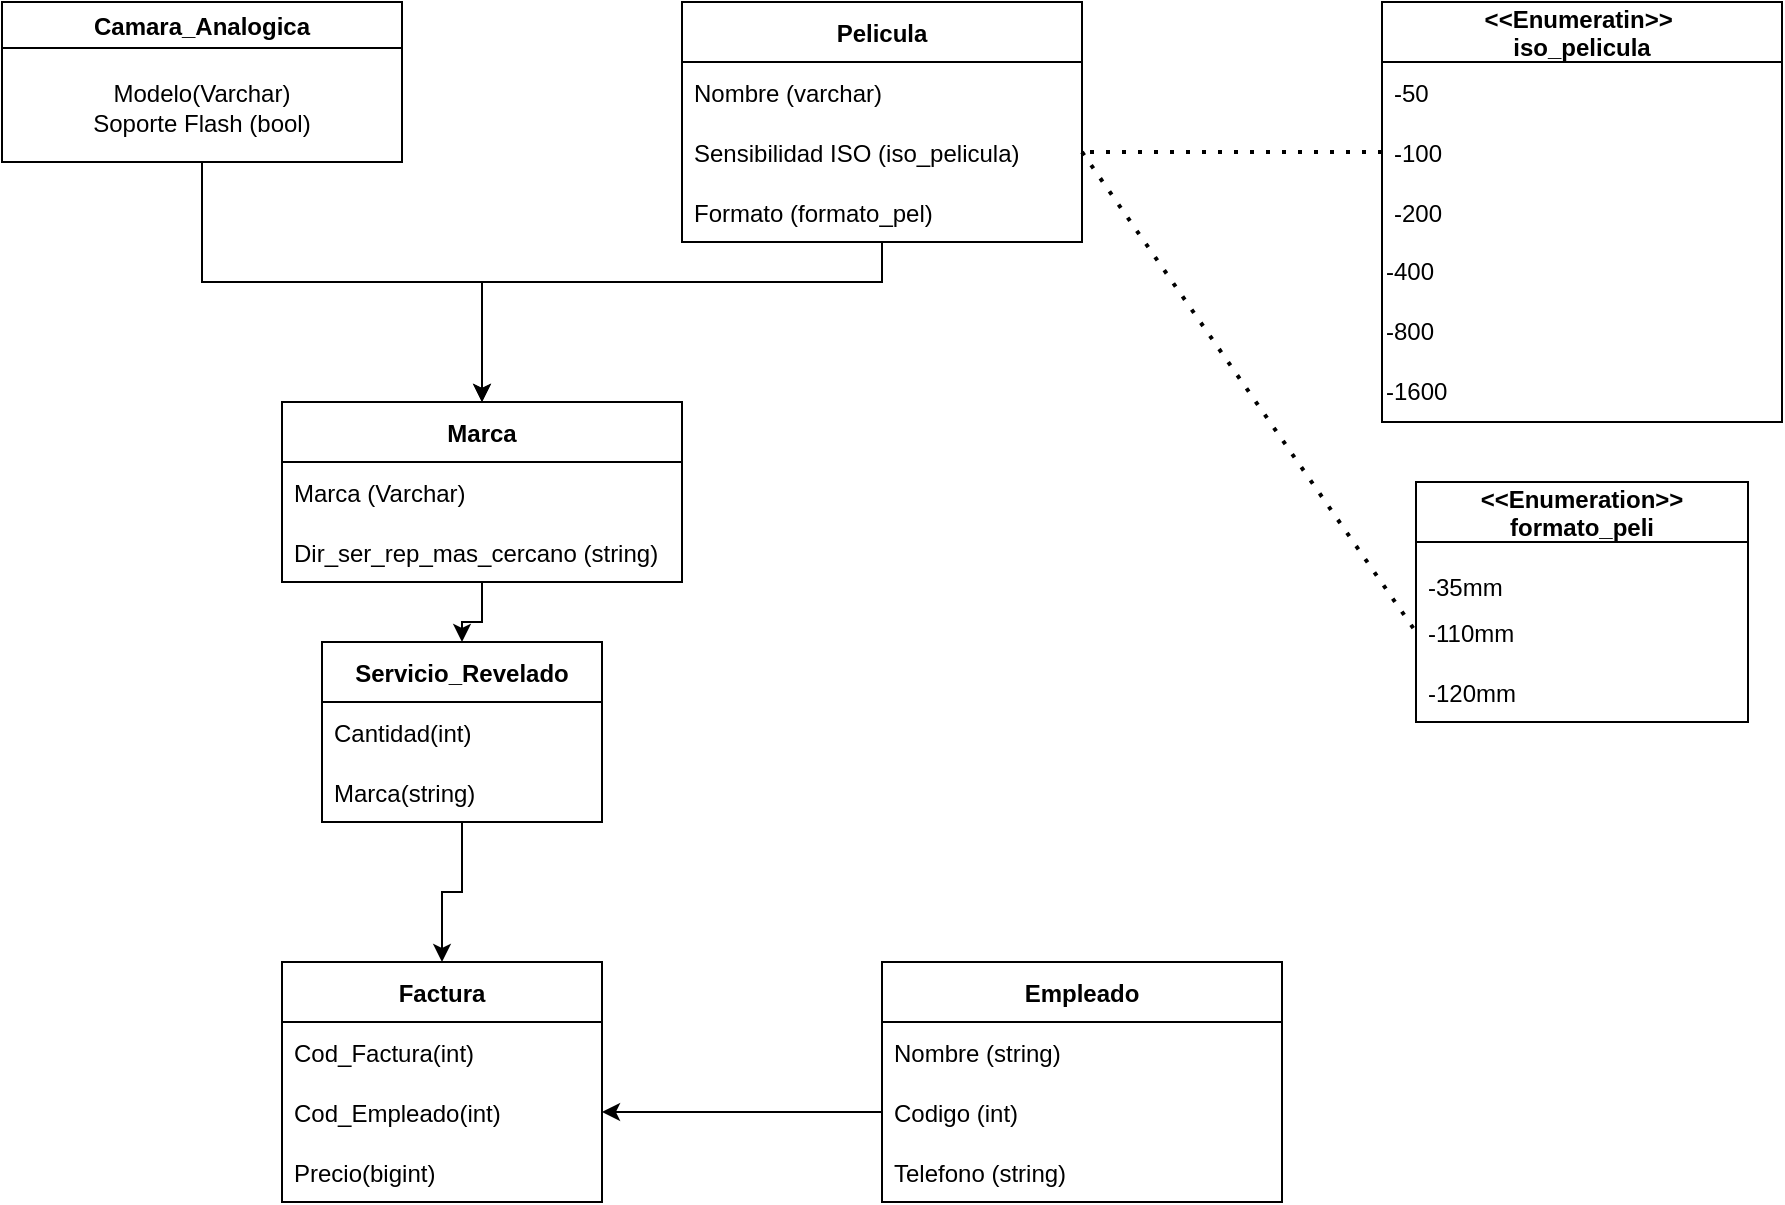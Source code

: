 <mxfile version="20.0.1" type="device" pages="10"><diagram id="ycyRaH46dZrQsXc3zTua" name="Diagrama de clases"><mxGraphModel dx="1422" dy="734" grid="1" gridSize="10" guides="1" tooltips="1" connect="1" arrows="1" fold="1" page="1" pageScale="1" pageWidth="1169" pageHeight="1654" math="0" shadow="0"><root><mxCell id="0"/><mxCell id="1" parent="0"/><mxCell id="UG4Vpzvsr9WY-JBzd1AZ-1" style="edgeStyle=orthogonalEdgeStyle;rounded=0;orthogonalLoop=1;jettySize=auto;html=1;" parent="1" source="UG4Vpzvsr9WY-JBzd1AZ-2" edge="1"><mxGeometry relative="1" as="geometry"><mxPoint x="460" y="280" as="targetPoint"/><Array as="points"><mxPoint x="660" y="220"/><mxPoint x="460" y="220"/></Array></mxGeometry></mxCell><mxCell id="UG4Vpzvsr9WY-JBzd1AZ-2" value="Pelicula" style="swimlane;fontStyle=1;childLayout=stackLayout;horizontal=1;startSize=30;horizontalStack=0;resizeParent=1;resizeParentMax=0;resizeLast=0;collapsible=1;marginBottom=0;" parent="1" vertex="1"><mxGeometry x="560" y="80" width="200" height="120" as="geometry"><mxRectangle x="600" y="80" width="80" height="30" as="alternateBounds"/></mxGeometry></mxCell><mxCell id="UG4Vpzvsr9WY-JBzd1AZ-3" value="Nombre (varchar)" style="text;strokeColor=none;fillColor=none;align=left;verticalAlign=middle;spacingLeft=4;spacingRight=4;overflow=hidden;points=[[0,0.5],[1,0.5]];portConstraint=eastwest;rotatable=0;" parent="UG4Vpzvsr9WY-JBzd1AZ-2" vertex="1"><mxGeometry y="30" width="200" height="30" as="geometry"/></mxCell><mxCell id="UG4Vpzvsr9WY-JBzd1AZ-4" value="Sensibilidad ISO (iso_pelicula)" style="text;strokeColor=none;fillColor=none;align=left;verticalAlign=middle;spacingLeft=4;spacingRight=4;overflow=hidden;points=[[0,0.5],[1,0.5]];portConstraint=eastwest;rotatable=0;" parent="UG4Vpzvsr9WY-JBzd1AZ-2" vertex="1"><mxGeometry y="60" width="200" height="30" as="geometry"/></mxCell><mxCell id="UG4Vpzvsr9WY-JBzd1AZ-5" value="Formato (formato_pel)" style="text;strokeColor=none;fillColor=none;align=left;verticalAlign=middle;spacingLeft=4;spacingRight=4;overflow=hidden;points=[[0,0.5],[1,0.5]];portConstraint=eastwest;rotatable=0;" parent="UG4Vpzvsr9WY-JBzd1AZ-2" vertex="1"><mxGeometry y="90" width="200" height="30" as="geometry"/></mxCell><mxCell id="UG4Vpzvsr9WY-JBzd1AZ-6" style="edgeStyle=orthogonalEdgeStyle;rounded=0;orthogonalLoop=1;jettySize=auto;html=1;" parent="1" source="UG4Vpzvsr9WY-JBzd1AZ-7" target="UG4Vpzvsr9WY-JBzd1AZ-36" edge="1"><mxGeometry relative="1" as="geometry"/></mxCell><mxCell id="UG4Vpzvsr9WY-JBzd1AZ-7" value="Marca" style="swimlane;fontStyle=1;childLayout=stackLayout;horizontal=1;startSize=30;horizontalStack=0;resizeParent=1;resizeParentMax=0;resizeLast=0;collapsible=1;marginBottom=0;" parent="1" vertex="1"><mxGeometry x="360" y="280" width="200" height="90" as="geometry"/></mxCell><mxCell id="UG4Vpzvsr9WY-JBzd1AZ-8" value="Marca (Varchar)" style="text;strokeColor=none;fillColor=none;align=left;verticalAlign=middle;spacingLeft=4;spacingRight=4;overflow=hidden;points=[[0,0.5],[1,0.5]];portConstraint=eastwest;rotatable=0;" parent="UG4Vpzvsr9WY-JBzd1AZ-7" vertex="1"><mxGeometry y="30" width="200" height="30" as="geometry"/></mxCell><mxCell id="UG4Vpzvsr9WY-JBzd1AZ-9" value="Dir_ser_rep_mas_cercano (string)" style="text;strokeColor=none;fillColor=none;align=left;verticalAlign=middle;spacingLeft=4;spacingRight=4;overflow=hidden;points=[[0,0.5],[1,0.5]];portConstraint=eastwest;rotatable=0;" parent="UG4Vpzvsr9WY-JBzd1AZ-7" vertex="1"><mxGeometry y="60" width="200" height="30" as="geometry"/></mxCell><mxCell id="UG4Vpzvsr9WY-JBzd1AZ-10" value="Camara_Analogica" style="swimlane;startSize=23;" parent="1" vertex="1"><mxGeometry x="220" y="80" width="200" height="80" as="geometry"/></mxCell><mxCell id="UG4Vpzvsr9WY-JBzd1AZ-11" value="Modelo(Varchar)&lt;br&gt;Soporte Flash (bool)" style="text;html=1;strokeColor=none;fillColor=none;align=center;verticalAlign=middle;whiteSpace=wrap;rounded=0;" parent="UG4Vpzvsr9WY-JBzd1AZ-10" vertex="1"><mxGeometry y="25" width="200" height="55" as="geometry"/></mxCell><mxCell id="UG4Vpzvsr9WY-JBzd1AZ-12" value="&lt;&lt;Enumeration&gt;&gt;&#10;formato_peli" style="swimlane;fontStyle=1;childLayout=stackLayout;horizontal=1;startSize=30;horizontalStack=0;resizeParent=1;resizeParentMax=0;resizeLast=0;collapsible=1;marginBottom=0;" parent="1" vertex="1"><mxGeometry x="927" y="320" width="166" height="120" as="geometry"/></mxCell><mxCell id="UG4Vpzvsr9WY-JBzd1AZ-13" value="&#10;-35mm" style="text;strokeColor=none;fillColor=none;align=left;verticalAlign=middle;spacingLeft=4;spacingRight=4;overflow=hidden;points=[[0,0.5],[1,0.5]];portConstraint=eastwest;rotatable=0;" parent="UG4Vpzvsr9WY-JBzd1AZ-12" vertex="1"><mxGeometry y="30" width="166" height="30" as="geometry"/></mxCell><mxCell id="UG4Vpzvsr9WY-JBzd1AZ-14" value="-110mm" style="text;strokeColor=none;fillColor=none;align=left;verticalAlign=middle;spacingLeft=4;spacingRight=4;overflow=hidden;points=[[0,0.5],[1,0.5]];portConstraint=eastwest;rotatable=0;" parent="UG4Vpzvsr9WY-JBzd1AZ-12" vertex="1"><mxGeometry y="60" width="166" height="30" as="geometry"/></mxCell><mxCell id="UG4Vpzvsr9WY-JBzd1AZ-15" value="-120mm" style="text;strokeColor=none;fillColor=none;align=left;verticalAlign=middle;spacingLeft=4;spacingRight=4;overflow=hidden;points=[[0,0.5],[1,0.5]];portConstraint=eastwest;rotatable=0;" parent="UG4Vpzvsr9WY-JBzd1AZ-12" vertex="1"><mxGeometry y="90" width="166" height="30" as="geometry"/></mxCell><mxCell id="UG4Vpzvsr9WY-JBzd1AZ-16" value="&lt;&lt;Enumeratin&gt;&gt; &#10;iso_pelicula" style="swimlane;fontStyle=1;childLayout=stackLayout;horizontal=1;startSize=30;horizontalStack=0;resizeParent=1;resizeParentMax=0;resizeLast=0;collapsible=1;marginBottom=0;" parent="1" vertex="1"><mxGeometry x="910" y="80" width="200" height="210" as="geometry"/></mxCell><mxCell id="UG4Vpzvsr9WY-JBzd1AZ-17" value="-50" style="text;strokeColor=none;fillColor=none;align=left;verticalAlign=middle;spacingLeft=4;spacingRight=4;overflow=hidden;points=[[0,0.5],[1,0.5]];portConstraint=eastwest;rotatable=0;" parent="UG4Vpzvsr9WY-JBzd1AZ-16" vertex="1"><mxGeometry y="30" width="200" height="30" as="geometry"/></mxCell><mxCell id="UG4Vpzvsr9WY-JBzd1AZ-18" value="-100" style="text;strokeColor=none;fillColor=none;align=left;verticalAlign=middle;spacingLeft=4;spacingRight=4;overflow=hidden;points=[[0,0.5],[1,0.5]];portConstraint=eastwest;rotatable=0;" parent="UG4Vpzvsr9WY-JBzd1AZ-16" vertex="1"><mxGeometry y="60" width="200" height="30" as="geometry"/></mxCell><mxCell id="UG4Vpzvsr9WY-JBzd1AZ-19" value="-200" style="text;strokeColor=none;fillColor=none;align=left;verticalAlign=middle;spacingLeft=4;spacingRight=4;overflow=hidden;points=[[0,0.5],[1,0.5]];portConstraint=eastwest;rotatable=0;" parent="UG4Vpzvsr9WY-JBzd1AZ-16" vertex="1"><mxGeometry y="90" width="200" height="30" as="geometry"/></mxCell><mxCell id="UG4Vpzvsr9WY-JBzd1AZ-20" value="-400" style="text;html=1;strokeColor=none;fillColor=none;align=left;verticalAlign=middle;whiteSpace=wrap;rounded=0;" parent="UG4Vpzvsr9WY-JBzd1AZ-16" vertex="1"><mxGeometry y="120" width="200" height="30" as="geometry"/></mxCell><mxCell id="UG4Vpzvsr9WY-JBzd1AZ-21" value="-800" style="text;html=1;strokeColor=none;fillColor=none;align=left;verticalAlign=middle;whiteSpace=wrap;rounded=0;" parent="UG4Vpzvsr9WY-JBzd1AZ-16" vertex="1"><mxGeometry y="150" width="200" height="30" as="geometry"/></mxCell><mxCell id="UG4Vpzvsr9WY-JBzd1AZ-22" value="-1600" style="text;html=1;strokeColor=none;fillColor=none;align=left;verticalAlign=middle;whiteSpace=wrap;rounded=0;" parent="UG4Vpzvsr9WY-JBzd1AZ-16" vertex="1"><mxGeometry y="180" width="200" height="30" as="geometry"/></mxCell><mxCell id="UG4Vpzvsr9WY-JBzd1AZ-23" value="Empleado" style="swimlane;fontStyle=1;childLayout=stackLayout;horizontal=1;startSize=30;horizontalStack=0;resizeParent=1;resizeParentMax=0;resizeLast=0;collapsible=1;marginBottom=0;" parent="1" vertex="1"><mxGeometry x="660" y="560" width="200" height="120" as="geometry"/></mxCell><mxCell id="UG4Vpzvsr9WY-JBzd1AZ-24" value="Nombre (string)" style="text;strokeColor=none;fillColor=none;align=left;verticalAlign=middle;spacingLeft=4;spacingRight=4;overflow=hidden;points=[[0,0.5],[1,0.5]];portConstraint=eastwest;rotatable=0;" parent="UG4Vpzvsr9WY-JBzd1AZ-23" vertex="1"><mxGeometry y="30" width="200" height="30" as="geometry"/></mxCell><mxCell id="UG4Vpzvsr9WY-JBzd1AZ-25" value="Codigo (int)" style="text;strokeColor=none;fillColor=none;align=left;verticalAlign=middle;spacingLeft=4;spacingRight=4;overflow=hidden;points=[[0,0.5],[1,0.5]];portConstraint=eastwest;rotatable=0;" parent="UG4Vpzvsr9WY-JBzd1AZ-23" vertex="1"><mxGeometry y="60" width="200" height="30" as="geometry"/></mxCell><mxCell id="UG4Vpzvsr9WY-JBzd1AZ-26" value="Telefono (string)" style="text;strokeColor=none;fillColor=none;align=left;verticalAlign=middle;spacingLeft=4;spacingRight=4;overflow=hidden;points=[[0,0.5],[1,0.5]];portConstraint=eastwest;rotatable=0;" parent="UG4Vpzvsr9WY-JBzd1AZ-23" vertex="1"><mxGeometry y="90" width="200" height="30" as="geometry"/></mxCell><mxCell id="UG4Vpzvsr9WY-JBzd1AZ-27" style="edgeStyle=orthogonalEdgeStyle;rounded=0;orthogonalLoop=1;jettySize=auto;html=1;exitX=0.5;exitY=1;exitDx=0;exitDy=0;entryX=0.5;entryY=0;entryDx=0;entryDy=0;" parent="1" source="UG4Vpzvsr9WY-JBzd1AZ-11" target="UG4Vpzvsr9WY-JBzd1AZ-7" edge="1"><mxGeometry relative="1" as="geometry"/></mxCell><mxCell id="UG4Vpzvsr9WY-JBzd1AZ-28" value="Factura" style="swimlane;fontStyle=1;childLayout=stackLayout;horizontal=1;startSize=30;horizontalStack=0;resizeParent=1;resizeParentMax=0;resizeLast=0;collapsible=1;marginBottom=0;align=center;" parent="1" vertex="1"><mxGeometry x="360" y="560" width="160" height="120" as="geometry"/></mxCell><mxCell id="UG4Vpzvsr9WY-JBzd1AZ-29" value="Cod_Factura(int)" style="text;strokeColor=none;fillColor=none;align=left;verticalAlign=middle;spacingLeft=4;spacingRight=4;overflow=hidden;points=[[0,0.5],[1,0.5]];portConstraint=eastwest;rotatable=0;" parent="UG4Vpzvsr9WY-JBzd1AZ-28" vertex="1"><mxGeometry y="30" width="160" height="30" as="geometry"/></mxCell><mxCell id="UG4Vpzvsr9WY-JBzd1AZ-30" value="Cod_Empleado(int)" style="text;strokeColor=none;fillColor=none;align=left;verticalAlign=middle;spacingLeft=4;spacingRight=4;overflow=hidden;points=[[0,0.5],[1,0.5]];portConstraint=eastwest;rotatable=0;" parent="UG4Vpzvsr9WY-JBzd1AZ-28" vertex="1"><mxGeometry y="60" width="160" height="30" as="geometry"/></mxCell><mxCell id="UG4Vpzvsr9WY-JBzd1AZ-31" value="Precio(bigint)" style="text;strokeColor=none;fillColor=none;align=left;verticalAlign=middle;spacingLeft=4;spacingRight=4;overflow=hidden;points=[[0,0.5],[1,0.5]];portConstraint=eastwest;rotatable=0;" parent="UG4Vpzvsr9WY-JBzd1AZ-28" vertex="1"><mxGeometry y="90" width="160" height="30" as="geometry"/></mxCell><mxCell id="UG4Vpzvsr9WY-JBzd1AZ-32" value="" style="endArrow=none;dashed=1;html=1;dashPattern=1 3;strokeWidth=2;rounded=0;entryX=1;entryY=0.5;entryDx=0;entryDy=0;exitX=0;exitY=0.5;exitDx=0;exitDy=0;" parent="1" source="UG4Vpzvsr9WY-JBzd1AZ-18" target="UG4Vpzvsr9WY-JBzd1AZ-4" edge="1"><mxGeometry width="50" height="50" relative="1" as="geometry"><mxPoint x="560" y="420" as="sourcePoint"/><mxPoint x="610" y="370" as="targetPoint"/></mxGeometry></mxCell><mxCell id="UG4Vpzvsr9WY-JBzd1AZ-33" value="" style="endArrow=none;dashed=1;html=1;dashPattern=1 3;strokeWidth=2;rounded=0;entryX=0;entryY=0.5;entryDx=0;entryDy=0;exitX=1;exitY=0.5;exitDx=0;exitDy=0;" parent="1" source="UG4Vpzvsr9WY-JBzd1AZ-4" target="UG4Vpzvsr9WY-JBzd1AZ-14" edge="1"><mxGeometry width="50" height="50" relative="1" as="geometry"><mxPoint x="840" y="400" as="sourcePoint"/><mxPoint x="890" y="350" as="targetPoint"/></mxGeometry></mxCell><mxCell id="UG4Vpzvsr9WY-JBzd1AZ-34" style="edgeStyle=orthogonalEdgeStyle;rounded=0;orthogonalLoop=1;jettySize=auto;html=1;entryX=1;entryY=0.5;entryDx=0;entryDy=0;" parent="1" source="UG4Vpzvsr9WY-JBzd1AZ-25" target="UG4Vpzvsr9WY-JBzd1AZ-30" edge="1"><mxGeometry relative="1" as="geometry"/></mxCell><mxCell id="UG4Vpzvsr9WY-JBzd1AZ-35" style="edgeStyle=orthogonalEdgeStyle;rounded=0;orthogonalLoop=1;jettySize=auto;html=1;" parent="1" source="UG4Vpzvsr9WY-JBzd1AZ-36" target="UG4Vpzvsr9WY-JBzd1AZ-28" edge="1"><mxGeometry relative="1" as="geometry"/></mxCell><mxCell id="UG4Vpzvsr9WY-JBzd1AZ-36" value="Servicio_Revelado" style="swimlane;fontStyle=1;childLayout=stackLayout;horizontal=1;startSize=30;horizontalStack=0;resizeParent=1;resizeParentMax=0;resizeLast=0;collapsible=1;marginBottom=0;" parent="1" vertex="1"><mxGeometry x="380" y="400" width="140" height="90" as="geometry"/></mxCell><mxCell id="UG4Vpzvsr9WY-JBzd1AZ-37" value="Cantidad(int)" style="text;strokeColor=none;fillColor=none;align=left;verticalAlign=middle;spacingLeft=4;spacingRight=4;overflow=hidden;points=[[0,0.5],[1,0.5]];portConstraint=eastwest;rotatable=0;" parent="UG4Vpzvsr9WY-JBzd1AZ-36" vertex="1"><mxGeometry y="30" width="140" height="30" as="geometry"/></mxCell><mxCell id="UG4Vpzvsr9WY-JBzd1AZ-38" value="Marca(string)" style="text;strokeColor=none;fillColor=none;align=left;verticalAlign=middle;spacingLeft=4;spacingRight=4;overflow=hidden;points=[[0,0.5],[1,0.5]];portConstraint=eastwest;rotatable=0;" parent="UG4Vpzvsr9WY-JBzd1AZ-36" vertex="1"><mxGeometry y="60" width="140" height="30" as="geometry"/></mxCell></root></mxGraphModel></diagram><diagram id="01wk4t089xZAC15h_5-E" name="Diagrama Despliegue"><mxGraphModel dx="1422" dy="798" grid="1" gridSize="10" guides="1" tooltips="1" connect="1" arrows="1" fold="1" page="1" pageScale="1" pageWidth="1169" pageHeight="1654" math="0" shadow="0"><root><mxCell id="0"/><mxCell id="1" parent="0"/><mxCell id="24ghsSMDym-zmap4rEFH-1" value="Cliente" style="verticalAlign=top;align=left;spacingTop=8;spacingLeft=2;spacingRight=12;shape=cube;size=10;direction=south;fontStyle=4;html=1;" vertex="1" parent="1"><mxGeometry x="40" y="160" width="180" height="120" as="geometry"/></mxCell><mxCell id="24ghsSMDym-zmap4rEFH-3" value="Empleado-Vnededor" style="verticalAlign=top;align=left;spacingTop=8;spacingLeft=2;spacingRight=12;shape=cube;size=10;direction=south;fontStyle=4;html=1;" vertex="1" parent="1"><mxGeometry x="480" y="80" width="180" height="120" as="geometry"/></mxCell><mxCell id="24ghsSMDym-zmap4rEFH-5" value="Plataformas" style="verticalAlign=top;align=left;spacingTop=8;spacingLeft=2;spacingRight=12;shape=cube;size=10;direction=south;fontStyle=4;html=1;" vertex="1" parent="1"><mxGeometry x="900" y="160" width="180" height="120" as="geometry"/></mxCell><mxCell id="24ghsSMDym-zmap4rEFH-6" value="Equipo de Revelado" style="verticalAlign=top;align=left;spacingTop=8;spacingLeft=2;spacingRight=12;shape=cube;size=10;direction=south;fontStyle=4;html=1;" vertex="1" parent="1"><mxGeometry x="280" y="360" width="520" height="330" as="geometry"/></mxCell><mxCell id="24ghsSMDym-zmap4rEFH-7" value="Peliculas" style="shape=module;align=left;spacingLeft=20;align=center;verticalAlign=top;" vertex="1" parent="1"><mxGeometry x="320" y="440" width="100" height="50" as="geometry"/></mxCell><mxCell id="24ghsSMDym-zmap4rEFH-8" value="Camaras" style="shape=module;align=left;spacingLeft=20;align=center;verticalAlign=top;" vertex="1" parent="1"><mxGeometry x="320" y="510" width="100" height="50" as="geometry"/></mxCell><mxCell id="24ghsSMDym-zmap4rEFH-9" value="Factura" style="shape=module;align=left;spacingLeft=20;align=center;verticalAlign=top;" vertex="1" parent="1"><mxGeometry x="640" y="430" width="100" height="50" as="geometry"/></mxCell><mxCell id="24ghsSMDym-zmap4rEFH-10" value="Venta" style="shape=module;align=left;spacingLeft=20;align=center;verticalAlign=top;" vertex="1" parent="1"><mxGeometry x="480" y="439" width="100" height="50" as="geometry"/></mxCell><mxCell id="24ghsSMDym-zmap4rEFH-11" value="Revelado" style="shape=module;align=left;spacingLeft=20;align=center;verticalAlign=top;" vertex="1" parent="1"><mxGeometry x="640" y="510" width="100" height="50" as="geometry"/></mxCell><mxCell id="24ghsSMDym-zmap4rEFH-12" value="Servicio &#10;Revelado" style="shape=module;align=left;spacingLeft=20;align=center;verticalAlign=top;" vertex="1" parent="1"><mxGeometry x="480" y="510" width="100" height="50" as="geometry"/></mxCell><mxCell id="24ghsSMDym-zmap4rEFH-14" value="Conexion" style="endArrow=block;endSize=16;endFill=0;html=1;rounded=0;entryX=0;entryY=0;entryDx=5;entryDy=515;entryPerimeter=0;exitX=0;exitY=0;exitDx=115;exitDy=5;exitPerimeter=0;" edge="1" parent="1" source="24ghsSMDym-zmap4rEFH-1" target="24ghsSMDym-zmap4rEFH-6"><mxGeometry x="-0.011" y="3" width="160" relative="1" as="geometry"><mxPoint x="210" y="280" as="sourcePoint"/><mxPoint x="370" y="280" as="targetPoint"/><mxPoint x="1" as="offset"/></mxGeometry></mxCell><mxCell id="24ghsSMDym-zmap4rEFH-16" value="Conexion" style="endArrow=block;endSize=16;endFill=0;html=1;rounded=0;exitX=0;exitY=0;exitDx=115;exitDy=5;exitPerimeter=0;" edge="1" parent="1" target="24ghsSMDym-zmap4rEFH-6"><mxGeometry x="-0.011" y="3" width="160" relative="1" as="geometry"><mxPoint x="570" y="200" as="sourcePoint"/><mxPoint x="635.0" y="295" as="targetPoint"/><mxPoint x="1" as="offset"/></mxGeometry></mxCell><mxCell id="24ghsSMDym-zmap4rEFH-18" value="Conexion" style="endArrow=block;endSize=16;endFill=0;html=1;rounded=0;entryX=0;entryY=0;entryDx=0;entryDy=0;entryPerimeter=0;exitX=0;exitY=0;exitDx=120;exitDy=95;exitPerimeter=0;" edge="1" parent="1" source="24ghsSMDym-zmap4rEFH-5" target="24ghsSMDym-zmap4rEFH-6"><mxGeometry x="-0.011" y="3" width="160" relative="1" as="geometry"><mxPoint x="1000" y="320" as="sourcePoint"/><mxPoint x="1065" y="415" as="targetPoint"/><mxPoint x="1" as="offset"/></mxGeometry></mxCell></root></mxGraphModel></diagram><diagram id="NmNaSBJaI3eAU39S2Yql" name="Diagrama Objetos"><mxGraphModel dx="1422" dy="798" grid="1" gridSize="10" guides="1" tooltips="1" connect="1" arrows="1" fold="1" page="1" pageScale="1" pageWidth="1169" pageHeight="1654" math="0" shadow="0"><root><mxCell id="0"/><mxCell id="1" parent="0"/><mxCell id="FZf2OZSyBLmTStVHeS0q-1" value="&lt;p style=&quot;margin:0px;margin-top:4px;text-align:center;&quot;&gt;&lt;br&gt;&lt;b&gt;Susana: Cliente&lt;/b&gt;&lt;/p&gt;" style="verticalAlign=top;align=left;overflow=fill;fontSize=12;fontFamily=Helvetica;html=1;strokeWidth=1;" vertex="1" parent="1"><mxGeometry x="360" y="640" width="160" height="80" as="geometry"/></mxCell><mxCell id="FZf2OZSyBLmTStVHeS0q-2" value="&lt;p style=&quot;margin:0px;margin-top:4px;text-align:center;&quot;&gt;Revelado: Servicio&lt;/p&gt;" style="verticalAlign=top;align=left;overflow=fill;fontSize=12;fontFamily=Helvetica;html=1;strokeWidth=1;" vertex="1" parent="1"><mxGeometry x="640" y="400" width="160" height="80" as="geometry"/></mxCell><mxCell id="FZf2OZSyBLmTStVHeS0q-3" value="&lt;p style=&quot;margin:0px;margin-top:4px;text-align:center;&quot;&gt;Adriana:Empleado&lt;/p&gt;" style="verticalAlign=top;align=left;overflow=fill;fontSize=12;fontFamily=Helvetica;html=1;strokeWidth=1;" vertex="1" parent="1"><mxGeometry x="360" y="760" width="160" height="80" as="geometry"/></mxCell><mxCell id="FZf2OZSyBLmTStVHeS0q-9" value="&lt;p style=&quot;margin:0px;margin-top:4px;text-align:center;&quot;&gt;Camara&lt;/p&gt;" style="verticalAlign=top;align=left;overflow=fill;fontSize=12;fontFamily=Helvetica;html=1;strokeWidth=1;" vertex="1" parent="1"><mxGeometry x="640" y="1000" width="160" height="80" as="geometry"/></mxCell><mxCell id="FZf2OZSyBLmTStVHeS0q-10" value="" style="endArrow=none;html=1;rounded=0;exitX=1;exitY=1;exitDx=0;exitDy=0;entryX=0;entryY=0;entryDx=0;entryDy=0;" edge="1" parent="1" source="FZf2OZSyBLmTStVHeS0q-1" target="FZf2OZSyBLmTStVHeS0q-9"><mxGeometry width="50" height="50" relative="1" as="geometry"><mxPoint x="550" y="270" as="sourcePoint"/><mxPoint x="600" y="220" as="targetPoint"/></mxGeometry></mxCell><mxCell id="FZf2OZSyBLmTStVHeS0q-11" value="Cliente" style="edgeLabel;html=1;align=center;verticalAlign=middle;resizable=0;points=[];" vertex="1" connectable="0" parent="FZf2OZSyBLmTStVHeS0q-10"><mxGeometry x="0.238" y="-1" relative="1" as="geometry"><mxPoint as="offset"/></mxGeometry></mxCell><mxCell id="FZf2OZSyBLmTStVHeS0q-12" value="" style="endArrow=none;html=1;rounded=0;exitX=1;exitY=1;exitDx=0;exitDy=0;entryX=0;entryY=1;entryDx=0;entryDy=0;" edge="1" parent="1" source="FZf2OZSyBLmTStVHeS0q-3" target="FZf2OZSyBLmTStVHeS0q-9"><mxGeometry width="50" height="50" relative="1" as="geometry"><mxPoint x="610" y="480" as="sourcePoint"/><mxPoint x="630" y="760" as="targetPoint"/></mxGeometry></mxCell><mxCell id="FZf2OZSyBLmTStVHeS0q-13" value="Participe" style="edgeLabel;html=1;align=center;verticalAlign=middle;resizable=0;points=[];" vertex="1" connectable="0" parent="FZf2OZSyBLmTStVHeS0q-12"><mxGeometry x="-0.298" y="2" relative="1" as="geometry"><mxPoint as="offset"/></mxGeometry></mxCell><mxCell id="da7PkIeugvG3yxoCKsyB-2" value="" style="endArrow=none;html=1;rounded=0;exitX=1;exitY=0;exitDx=0;exitDy=0;entryX=0;entryY=1;entryDx=0;entryDy=0;" edge="1" parent="1" source="FZf2OZSyBLmTStVHeS0q-3" target="FZf2OZSyBLmTStVHeS0q-2"><mxGeometry width="50" height="50" relative="1" as="geometry"><mxPoint x="530" y="850" as="sourcePoint"/><mxPoint x="650" y="330" as="targetPoint"/></mxGeometry></mxCell><mxCell id="da7PkIeugvG3yxoCKsyB-3" value="Participe" style="edgeLabel;html=1;align=center;verticalAlign=middle;resizable=0;points=[];" vertex="1" connectable="0" parent="da7PkIeugvG3yxoCKsyB-2"><mxGeometry x="-0.298" y="2" relative="1" as="geometry"><mxPoint as="offset"/></mxGeometry></mxCell><mxCell id="da7PkIeugvG3yxoCKsyB-4" value="" style="endArrow=none;html=1;rounded=0;exitX=1;exitY=0;exitDx=0;exitDy=0;entryX=0;entryY=0;entryDx=0;entryDy=0;" edge="1" parent="1" source="FZf2OZSyBLmTStVHeS0q-1" target="FZf2OZSyBLmTStVHeS0q-2"><mxGeometry width="50" height="50" relative="1" as="geometry"><mxPoint x="530" y="730" as="sourcePoint"/><mxPoint x="650" y="690" as="targetPoint"/></mxGeometry></mxCell><mxCell id="da7PkIeugvG3yxoCKsyB-5" value="Cliente" style="edgeLabel;html=1;align=center;verticalAlign=middle;resizable=0;points=[];" vertex="1" connectable="0" parent="da7PkIeugvG3yxoCKsyB-4"><mxGeometry x="0.238" y="-1" relative="1" as="geometry"><mxPoint as="offset"/></mxGeometry></mxCell><mxCell id="da7PkIeugvG3yxoCKsyB-6" value="&lt;p style=&quot;margin:0px;margin-top:4px;text-align:center;&quot;&gt;Pelicula: Producto&lt;/p&gt;" style="verticalAlign=top;align=left;overflow=fill;fontSize=12;fontFamily=Helvetica;html=1;strokeWidth=1;" vertex="1" parent="1"><mxGeometry x="640" y="600" width="160" height="80" as="geometry"/></mxCell><mxCell id="ti6ioLjbAtEkgTw8d4SQ-1" value="&lt;p style=&quot;margin:0px;margin-top:4px;text-align:center;&quot;&gt;Factura: Servicio&lt;/p&gt;" style="verticalAlign=top;align=left;overflow=fill;fontSize=12;fontFamily=Helvetica;html=1;strokeWidth=1;" vertex="1" parent="1"><mxGeometry x="640" y="800" width="160" height="80" as="geometry"/></mxCell><mxCell id="G1tTJG5At1GwlZoVnsUL-1" value="" style="endArrow=none;html=1;rounded=0;entryX=0;entryY=0;entryDx=0;entryDy=0;" edge="1" parent="1" target="da7PkIeugvG3yxoCKsyB-6"><mxGeometry width="50" height="50" relative="1" as="geometry"><mxPoint x="520" y="640" as="sourcePoint"/><mxPoint x="650" y="410" as="targetPoint"/></mxGeometry></mxCell><mxCell id="G1tTJG5At1GwlZoVnsUL-2" value="Cliente" style="edgeLabel;html=1;align=center;verticalAlign=middle;resizable=0;points=[];" vertex="1" connectable="0" parent="G1tTJG5At1GwlZoVnsUL-1"><mxGeometry x="0.238" y="-1" relative="1" as="geometry"><mxPoint as="offset"/></mxGeometry></mxCell><mxCell id="G1tTJG5At1GwlZoVnsUL-3" value="" style="endArrow=none;html=1;rounded=0;exitX=1;exitY=1;exitDx=0;exitDy=0;entryX=0;entryY=0;entryDx=0;entryDy=0;" edge="1" parent="1" source="FZf2OZSyBLmTStVHeS0q-1" target="ti6ioLjbAtEkgTw8d4SQ-1"><mxGeometry width="50" height="50" relative="1" as="geometry"><mxPoint x="540" y="660" as="sourcePoint"/><mxPoint x="660" y="420" as="targetPoint"/></mxGeometry></mxCell><mxCell id="G1tTJG5At1GwlZoVnsUL-4" value="Cliente" style="edgeLabel;html=1;align=center;verticalAlign=middle;resizable=0;points=[];" vertex="1" connectable="0" parent="G1tTJG5At1GwlZoVnsUL-3"><mxGeometry x="0.238" y="-1" relative="1" as="geometry"><mxPoint as="offset"/></mxGeometry></mxCell><mxCell id="G1tTJG5At1GwlZoVnsUL-5" value="" style="endArrow=none;html=1;rounded=0;exitX=1;exitY=1;exitDx=0;exitDy=0;entryX=0;entryY=1;entryDx=0;entryDy=0;" edge="1" parent="1" source="FZf2OZSyBLmTStVHeS0q-3" target="ti6ioLjbAtEkgTw8d4SQ-1"><mxGeometry width="50" height="50" relative="1" as="geometry"><mxPoint x="530" y="850" as="sourcePoint"/><mxPoint x="650" y="1090" as="targetPoint"/></mxGeometry></mxCell><mxCell id="G1tTJG5At1GwlZoVnsUL-6" value="Participe" style="edgeLabel;html=1;align=center;verticalAlign=middle;resizable=0;points=[];" vertex="1" connectable="0" parent="G1tTJG5At1GwlZoVnsUL-5"><mxGeometry x="-0.298" y="2" relative="1" as="geometry"><mxPoint as="offset"/></mxGeometry></mxCell><mxCell id="G1tTJG5At1GwlZoVnsUL-7" value="" style="endArrow=none;html=1;rounded=0;exitX=1;exitY=0;exitDx=0;exitDy=0;entryX=0;entryY=1;entryDx=0;entryDy=0;" edge="1" parent="1" source="FZf2OZSyBLmTStVHeS0q-3" target="da7PkIeugvG3yxoCKsyB-6"><mxGeometry width="50" height="50" relative="1" as="geometry"><mxPoint x="540" y="860" as="sourcePoint"/><mxPoint x="660" y="1100" as="targetPoint"/></mxGeometry></mxCell><mxCell id="G1tTJG5At1GwlZoVnsUL-8" value="Participe" style="edgeLabel;html=1;align=center;verticalAlign=middle;resizable=0;points=[];" vertex="1" connectable="0" parent="G1tTJG5At1GwlZoVnsUL-7"><mxGeometry x="-0.298" y="2" relative="1" as="geometry"><mxPoint as="offset"/></mxGeometry></mxCell></root></mxGraphModel></diagram><diagram id="gT4iMq2iZjDxLibmCaPt" name="Diagrama Componentes"><mxGraphModel dx="1422" dy="798" grid="1" gridSize="10" guides="1" tooltips="1" connect="1" arrows="1" fold="1" page="1" pageScale="1" pageWidth="1169" pageHeight="1654" math="0" shadow="0"><root><mxCell id="0"/><mxCell id="1" parent="0"/><mxCell id="4ulc5k5QZBqy_3uYjpLh-1" value="&lt;span style=&quot;background-color: initial; text-align: left;&quot;&gt;«Component»&lt;br&gt;&lt;/span&gt;&lt;span style=&quot;background-color: initial; text-align: left;&quot;&gt;&lt;b&gt;Revelado&lt;/b&gt;&lt;br&gt;&lt;/span&gt;" style="html=1;dropTarget=0;strokeWidth=1;align=center;" vertex="1" parent="1"><mxGeometry x="480" y="280" width="440" height="80" as="geometry"/></mxCell><mxCell id="4ulc5k5QZBqy_3uYjpLh-2" value="" style="shape=module;jettyWidth=8;jettyHeight=4;strokeWidth=1;" vertex="1" parent="4ulc5k5QZBqy_3uYjpLh-1"><mxGeometry x="1" width="20" height="20" relative="1" as="geometry"><mxPoint x="-27" y="7" as="offset"/></mxGeometry></mxCell><mxCell id="4ulc5k5QZBqy_3uYjpLh-3" value="&lt;p style=&quot;margin:0px;margin-top:4px;text-align:center;&quot;&gt;&lt;br&gt;&lt;b&gt;Susana: Cliente&lt;/b&gt;&lt;/p&gt;" style="verticalAlign=top;align=left;overflow=fill;fontSize=12;fontFamily=Helvetica;html=1;strokeWidth=1;" vertex="1" parent="1"><mxGeometry x="40" y="280" width="160" height="80" as="geometry"/></mxCell><mxCell id="4ulc5k5QZBqy_3uYjpLh-4" value="" style="swimlane;startSize=0;strokeWidth=1;" vertex="1" parent="1"><mxGeometry x="480" y="360" width="440" height="440" as="geometry"/></mxCell><mxCell id="4ulc5k5QZBqy_3uYjpLh-17" style="edgeStyle=orthogonalEdgeStyle;rounded=0;orthogonalLoop=1;jettySize=auto;html=1;" edge="1" parent="4ulc5k5QZBqy_3uYjpLh-4" source="4ulc5k5QZBqy_3uYjpLh-5" target="4ulc5k5QZBqy_3uYjpLh-8"><mxGeometry relative="1" as="geometry"/></mxCell><mxCell id="4ulc5k5QZBqy_3uYjpLh-18" style="edgeStyle=orthogonalEdgeStyle;rounded=0;orthogonalLoop=1;jettySize=auto;html=1;entryX=0.5;entryY=0;entryDx=0;entryDy=0;" edge="1" parent="4ulc5k5QZBqy_3uYjpLh-4" source="4ulc5k5QZBqy_3uYjpLh-5" target="4ulc5k5QZBqy_3uYjpLh-6"><mxGeometry relative="1" as="geometry"/></mxCell><mxCell id="4ulc5k5QZBqy_3uYjpLh-5" value="&lt;p style=&quot;margin:0px;margin-top:4px;text-align:center;&quot;&gt;Adriana:Empleado&lt;/p&gt;" style="verticalAlign=top;align=left;overflow=fill;fontSize=12;fontFamily=Helvetica;html=1;strokeWidth=1;" vertex="1" parent="4ulc5k5QZBqy_3uYjpLh-4"><mxGeometry x="40" y="40" width="160" height="80" as="geometry"/></mxCell><mxCell id="4ulc5k5QZBqy_3uYjpLh-19" style="edgeStyle=orthogonalEdgeStyle;rounded=0;orthogonalLoop=1;jettySize=auto;html=1;entryX=0;entryY=0.5;entryDx=0;entryDy=0;" edge="1" parent="4ulc5k5QZBqy_3uYjpLh-4" source="4ulc5k5QZBqy_3uYjpLh-6" target="4ulc5k5QZBqy_3uYjpLh-9"><mxGeometry relative="1" as="geometry"/></mxCell><mxCell id="4ulc5k5QZBqy_3uYjpLh-20" style="edgeStyle=orthogonalEdgeStyle;rounded=0;orthogonalLoop=1;jettySize=auto;html=1;entryX=0.5;entryY=0;entryDx=0;entryDy=0;" edge="1" parent="4ulc5k5QZBqy_3uYjpLh-4" source="4ulc5k5QZBqy_3uYjpLh-6" target="4ulc5k5QZBqy_3uYjpLh-7"><mxGeometry relative="1" as="geometry"/></mxCell><mxCell id="4ulc5k5QZBqy_3uYjpLh-6" value="&lt;p style=&quot;margin:0px;margin-top:4px;text-align:center;&quot;&gt;Pelicula-Producto&lt;/p&gt;" style="verticalAlign=top;align=left;overflow=fill;fontSize=12;fontFamily=Helvetica;html=1;strokeWidth=1;" vertex="1" parent="4ulc5k5QZBqy_3uYjpLh-4"><mxGeometry x="40" y="160" width="160" height="80" as="geometry"/></mxCell><mxCell id="4ulc5k5QZBqy_3uYjpLh-7" value="&lt;p style=&quot;margin:0px;margin-top:4px;text-align:center;&quot;&gt;Factura:Servicio&lt;/p&gt;" style="verticalAlign=top;align=left;overflow=fill;fontSize=12;fontFamily=Helvetica;html=1;strokeWidth=1;" vertex="1" parent="4ulc5k5QZBqy_3uYjpLh-4"><mxGeometry x="40" y="280" width="160" height="80" as="geometry"/></mxCell><mxCell id="4ulc5k5QZBqy_3uYjpLh-8" value="&lt;p style=&quot;margin:0px;margin-top:4px;text-align:center;&quot;&gt;Camara:Producto&lt;/p&gt;" style="verticalAlign=top;align=left;overflow=fill;fontSize=12;fontFamily=Helvetica;html=1;strokeWidth=1;" vertex="1" parent="4ulc5k5QZBqy_3uYjpLh-4"><mxGeometry x="240" y="40" width="160" height="80" as="geometry"/></mxCell><mxCell id="4ulc5k5QZBqy_3uYjpLh-9" value="&lt;p style=&quot;margin:0px;margin-top:4px;text-align:center;&quot;&gt;Revelado:Servicio&lt;/p&gt;" style="verticalAlign=top;align=left;overflow=fill;fontSize=12;fontFamily=Helvetica;html=1;strokeWidth=1;" vertex="1" parent="4ulc5k5QZBqy_3uYjpLh-4"><mxGeometry x="240" y="160" width="160" height="80" as="geometry"/></mxCell><mxCell id="4ulc5k5QZBqy_3uYjpLh-11" value="" style="rounded=0;orthogonalLoop=1;jettySize=auto;html=1;endArrow=none;endFill=0;sketch=0;sourcePerimeterSpacing=0;targetPerimeterSpacing=0;exitX=1;exitY=0.5;exitDx=0;exitDy=0;" edge="1" parent="1" source="4ulc5k5QZBqy_3uYjpLh-3" target="4ulc5k5QZBqy_3uYjpLh-13"><mxGeometry relative="1" as="geometry"><mxPoint x="240" y="320" as="sourcePoint"/></mxGeometry></mxCell><mxCell id="4ulc5k5QZBqy_3uYjpLh-12" value="" style="rounded=0;orthogonalLoop=1;jettySize=auto;html=1;endArrow=halfCircle;endFill=0;endSize=6;strokeWidth=1;sketch=0;" edge="1" parent="1" target="4ulc5k5QZBqy_3uYjpLh-13"><mxGeometry relative="1" as="geometry"><mxPoint x="280" y="320" as="sourcePoint"/><mxPoint x="280" y="320" as="targetPoint"/></mxGeometry></mxCell><mxCell id="4ulc5k5QZBqy_3uYjpLh-13" value="" style="ellipse;whiteSpace=wrap;html=1;align=center;aspect=fixed;resizable=0;points=[];outlineConnect=0;sketch=0;strokeWidth=1;" vertex="1" parent="1"><mxGeometry x="230" y="315" width="10" height="10" as="geometry"/></mxCell><mxCell id="4ulc5k5QZBqy_3uYjpLh-14" value="«Interface»&lt;br&gt;&lt;b&gt;Ordenar&lt;/b&gt;" style="html=1;dropTarget=0;strokeWidth=1;" vertex="1" parent="1"><mxGeometry x="280" y="280" width="160" height="80" as="geometry"/></mxCell><mxCell id="4ulc5k5QZBqy_3uYjpLh-15" value="" style="shape=module;jettyWidth=8;jettyHeight=4;strokeWidth=1;" vertex="1" parent="4ulc5k5QZBqy_3uYjpLh-14"><mxGeometry x="1" width="20" height="20" relative="1" as="geometry"><mxPoint x="-30" y="10" as="offset"/></mxGeometry></mxCell><mxCell id="4ulc5k5QZBqy_3uYjpLh-16" value="" style="endArrow=block;dashed=1;endFill=0;endSize=12;html=1;rounded=0;entryX=1;entryY=0.5;entryDx=0;entryDy=0;exitX=0;exitY=0.5;exitDx=0;exitDy=0;" edge="1" parent="1" source="4ulc5k5QZBqy_3uYjpLh-1" target="4ulc5k5QZBqy_3uYjpLh-14"><mxGeometry width="160" relative="1" as="geometry"><mxPoint x="300" y="460" as="sourcePoint"/><mxPoint x="460" y="460" as="targetPoint"/></mxGeometry></mxCell></root></mxGraphModel></diagram><diagram id="NpiBOxpe6uXU6psc7DSi" name="Diagrama Paquetes"><mxGraphModel dx="1422" dy="734" grid="1" gridSize="10" guides="1" tooltips="1" connect="1" arrows="1" fold="1" page="1" pageScale="1" pageWidth="1169" pageHeight="1654" math="0" shadow="0"><root><mxCell id="0"/><mxCell id="1" parent="0"/><mxCell id="BRvqZ0oKjqHRRiOhqrbx-16" value="Cliente" style="shape=folder;fontStyle=1;spacingTop=10;tabWidth=40;tabHeight=14;tabPosition=left;html=1;strokeWidth=1;" vertex="1" parent="1"><mxGeometry x="160" y="160" width="80" height="80" as="geometry"/></mxCell><mxCell id="BRvqZ0oKjqHRRiOhqrbx-17" value="Acces" style="endArrow=open;endSize=12;dashed=1;html=1;rounded=0;exitX=1;exitY=0.5;exitDx=0;exitDy=0;exitPerimeter=0;entryX=0;entryY=0.17;entryDx=0;entryDy=0;entryPerimeter=0;" edge="1" parent="1" source="BRvqZ0oKjqHRRiOhqrbx-16" target="BRvqZ0oKjqHRRiOhqrbx-18"><mxGeometry x="0.077" width="160" relative="1" as="geometry"><mxPoint x="200" y="200" as="sourcePoint"/><mxPoint x="330" y="200" as="targetPoint"/><mxPoint as="offset"/></mxGeometry></mxCell><mxCell id="BRvqZ0oKjqHRRiOhqrbx-18" value="" style="shape=folder;fontStyle=1;spacingTop=10;tabWidth=40;tabHeight=14;tabPosition=left;html=1;strokeWidth=1;" vertex="1" parent="1"><mxGeometry x="360" y="110" width="440" height="490" as="geometry"/></mxCell><mxCell id="BRvqZ0oKjqHRRiOhqrbx-19" value="Revelado1" style="text;html=1;align=center;verticalAlign=middle;resizable=0;points=[];autosize=1;strokeColor=none;fillColor=none;" vertex="1" parent="1"><mxGeometry x="560" y="130" width="70" height="20" as="geometry"/></mxCell><mxCell id="BRvqZ0oKjqHRRiOhqrbx-20" value="&lt;p style=&quot;margin:0px;margin-top:4px;text-align:center;&quot;&gt;&lt;b&gt;Camara&lt;/b&gt;&lt;/p&gt;&lt;hr size=&quot;1&quot;&gt;&lt;p style=&quot;margin:0px;margin-left:4px;&quot;&gt;- Nombre: String&lt;br&gt;&lt;/p&gt;&lt;hr size=&quot;1&quot;&gt;&lt;p style=&quot;margin:0px;margin-left:4px;&quot;&gt;+ Marca()&lt;br&gt;&lt;/p&gt;&lt;p style=&quot;margin:0px;margin-left:4px;&quot;&gt;+Pelicula&lt;/p&gt;" style="verticalAlign=top;align=left;overflow=fill;fontSize=12;fontFamily=Helvetica;html=1;strokeWidth=1;" vertex="1" parent="1"><mxGeometry x="370" y="160" width="190" height="100" as="geometry"/></mxCell><mxCell id="BRvqZ0oKjqHRRiOhqrbx-21" value="&lt;p style=&quot;margin:0px;margin-top:4px;text-align:center;&quot;&gt;&lt;b&gt;Pelicula&lt;/b&gt;&lt;/p&gt;&lt;hr size=&quot;1&quot;&gt;&lt;p style=&quot;margin:0px;margin-left:4px;&quot;&gt;-&amp;nbsp;&lt;span style=&quot;font-weight: 700; text-align: center;&quot;&gt;formato_peli&lt;/span&gt;: String&lt;br&gt;-&amp;nbsp;&lt;span style=&quot;font-weight: 700; text-align: center;&quot;&gt;iso_pelicula&lt;/span&gt;: String&lt;/p&gt;&lt;hr size=&quot;1&quot;&gt;&lt;p style=&quot;margin:0px;margin-left:4px;&quot;&gt;&lt;br&gt;&lt;/p&gt;&lt;p style=&quot;margin:0px;margin-left:4px;&quot;&gt;&lt;br&gt;&lt;/p&gt;" style="verticalAlign=top;align=left;overflow=fill;fontSize=12;fontFamily=Helvetica;html=1;strokeWidth=1;" vertex="1" parent="1"><mxGeometry x="370" y="290" width="190" height="80" as="geometry"/></mxCell><mxCell id="BRvqZ0oKjqHRRiOhqrbx-22" value="" style="endArrow=none;html=1;rounded=0;exitX=0.5;exitY=1;exitDx=0;exitDy=0;entryX=0.5;entryY=0;entryDx=0;entryDy=0;" edge="1" parent="1" source="BRvqZ0oKjqHRRiOhqrbx-20" target="BRvqZ0oKjqHRRiOhqrbx-21"><mxGeometry width="50" height="50" relative="1" as="geometry"><mxPoint x="580" y="380" as="sourcePoint"/><mxPoint x="630" y="330" as="targetPoint"/></mxGeometry></mxCell><mxCell id="BRvqZ0oKjqHRRiOhqrbx-23" value="&lt;p style=&quot;margin:0px;margin-top:4px;text-align:center;&quot;&gt;&lt;b&gt;Marca&lt;/b&gt;&lt;/p&gt;&lt;hr size=&quot;1&quot;&gt;&lt;p style=&quot;margin:0px;margin-left:4px;&quot;&gt;- Nombre: String&lt;br&gt;- Serie: String&lt;/p&gt;&lt;p style=&quot;margin:0px;margin-left:4px;&quot;&gt;&lt;br&gt;&lt;/p&gt;" style="verticalAlign=top;align=left;overflow=fill;fontSize=12;fontFamily=Helvetica;html=1;strokeWidth=1;" vertex="1" parent="1"><mxGeometry x="600" y="175" width="190" height="70" as="geometry"/></mxCell><mxCell id="BRvqZ0oKjqHRRiOhqrbx-24" value="" style="endArrow=none;html=1;rounded=0;exitX=1;exitY=0.5;exitDx=0;exitDy=0;entryX=0;entryY=0.5;entryDx=0;entryDy=0;" edge="1" parent="1" source="BRvqZ0oKjqHRRiOhqrbx-20" target="BRvqZ0oKjqHRRiOhqrbx-23"><mxGeometry width="50" height="50" relative="1" as="geometry"><mxPoint x="600" y="360" as="sourcePoint"/><mxPoint x="650" y="310" as="targetPoint"/></mxGeometry></mxCell><mxCell id="BRvqZ0oKjqHRRiOhqrbx-25" value="&lt;p style=&quot;margin:0px;margin-top:4px;text-align:center;&quot;&gt;&lt;b&gt;Revelado&lt;/b&gt;&lt;/p&gt;&lt;hr size=&quot;1&quot;&gt;&lt;p style=&quot;margin:0px;margin-left:4px;&quot;&gt;- Tipo: String&lt;br&gt;- Tamaño: String&lt;/p&gt;&lt;hr size=&quot;1&quot;&gt;&lt;p style=&quot;margin:0px;margin-left:4px;&quot;&gt;+ Cantidad()&lt;/p&gt;" style="verticalAlign=top;align=left;overflow=fill;fontSize=12;fontFamily=Helvetica;html=1;strokeWidth=1;" vertex="1" parent="1"><mxGeometry x="585" y="275" width="190" height="110" as="geometry"/></mxCell><mxCell id="BRvqZ0oKjqHRRiOhqrbx-26" value="" style="endArrow=none;html=1;rounded=0;exitX=1;exitY=0.5;exitDx=0;exitDy=0;entryX=0;entryY=0.5;entryDx=0;entryDy=0;" edge="1" parent="1" source="BRvqZ0oKjqHRRiOhqrbx-21" target="BRvqZ0oKjqHRRiOhqrbx-25"><mxGeometry width="50" height="50" relative="1" as="geometry"><mxPoint x="640" y="520" as="sourcePoint"/><mxPoint x="690" y="470" as="targetPoint"/></mxGeometry></mxCell><mxCell id="BRvqZ0oKjqHRRiOhqrbx-28" value="" style="endArrow=none;html=1;rounded=0;entryX=0.5;entryY=1;entryDx=0;entryDy=0;exitX=0.5;exitY=0;exitDx=0;exitDy=0;" edge="1" parent="1" target="BRvqZ0oKjqHRRiOhqrbx-21"><mxGeometry width="50" height="50" relative="1" as="geometry"><mxPoint x="465" y="410" as="sourcePoint"/><mxPoint x="700" y="490" as="targetPoint"/></mxGeometry></mxCell><mxCell id="BRvqZ0oKjqHRRiOhqrbx-29" value="" style="shape=folder;fontStyle=1;spacingTop=10;tabWidth=40;tabHeight=14;tabPosition=left;html=1;strokeWidth=1;" vertex="1" parent="1"><mxGeometry x="360" y="700" width="440" height="300" as="geometry"/></mxCell><mxCell id="BRvqZ0oKjqHRRiOhqrbx-30" value="Revelado2" style="text;html=1;align=center;verticalAlign=middle;resizable=0;points=[];autosize=1;strokeColor=none;fillColor=none;" vertex="1" parent="1"><mxGeometry x="560" y="730" width="70" height="20" as="geometry"/></mxCell><mxCell id="BRvqZ0oKjqHRRiOhqrbx-31" value="&lt;p style=&quot;margin:0px;margin-top:4px;text-align:center;&quot;&gt;&lt;b&gt;Empleado&lt;/b&gt;&lt;/p&gt;&lt;hr size=&quot;1&quot;&gt;&lt;p style=&quot;margin:0px;margin-left:4px;&quot;&gt;- Nombre: String&lt;br&gt;- Edad: Int&lt;/p&gt;&lt;hr size=&quot;1&quot;&gt;&lt;p style=&quot;margin:0px;margin-left:4px;&quot;&gt;+Revelado&lt;/p&gt;&lt;p style=&quot;margin:0px;margin-left:4px;&quot;&gt;+Factura&lt;/p&gt;&lt;p style=&quot;margin:0px;margin-left:4px;&quot;&gt;&lt;br&gt;&lt;/p&gt;" style="verticalAlign=top;align=left;overflow=fill;fontSize=12;fontFamily=Helvetica;html=1;strokeWidth=1;" vertex="1" parent="1"><mxGeometry x="370" y="760" width="190" height="110" as="geometry"/></mxCell><mxCell id="BRvqZ0oKjqHRRiOhqrbx-33" value="" style="endArrow=none;html=1;rounded=0;exitX=1;exitY=0.5;exitDx=0;exitDy=0;entryX=0;entryY=0.5;entryDx=0;entryDy=0;" edge="1" parent="1" source="BRvqZ0oKjqHRRiOhqrbx-31" target="iWidAZ0sirEntJKAsp2M-2"><mxGeometry width="50" height="50" relative="1" as="geometry"><mxPoint x="360" y="870" as="sourcePoint"/><mxPoint x="590" y="805" as="targetPoint"/></mxGeometry></mxCell><mxCell id="BRvqZ0oKjqHRRiOhqrbx-34" value="merge" style="html=1;verticalAlign=bottom;endArrow=open;dashed=1;endSize=8;rounded=0;exitX=0.545;exitY=0.998;exitDx=0;exitDy=0;exitPerimeter=0;entryX=0;entryY=0;entryDx=240;entryDy=14;entryPerimeter=0;" edge="1" parent="1" source="BRvqZ0oKjqHRRiOhqrbx-18" target="BRvqZ0oKjqHRRiOhqrbx-29"><mxGeometry relative="1" as="geometry"><mxPoint x="640" y="660" as="sourcePoint"/><mxPoint x="560" y="660" as="targetPoint"/></mxGeometry></mxCell><mxCell id="tk73kFDHpWG2T-4pNUWV-4" value="&lt;p style=&quot;margin:0px;margin-top:4px;text-align:center;&quot;&gt;&lt;b&gt;Factura&lt;/b&gt;&lt;/p&gt;&lt;hr size=&quot;1&quot;&gt;&lt;p style=&quot;margin:0px;margin-left:4px;&quot;&gt;- Numero:Int&lt;br&gt;- Precio: Int&lt;/p&gt;&lt;p style=&quot;margin:0px;margin-left:4px;&quot;&gt;&lt;br&gt;&lt;/p&gt;&lt;p style=&quot;margin:0px;margin-left:4px;&quot;&gt;&lt;br&gt;&lt;/p&gt;" style="verticalAlign=top;align=left;overflow=fill;fontSize=12;fontFamily=Helvetica;html=1;strokeWidth=1;" vertex="1" parent="1"><mxGeometry x="370" y="900" width="190" height="70" as="geometry"/></mxCell><mxCell id="tk73kFDHpWG2T-4pNUWV-5" value="" style="endArrow=none;html=1;rounded=0;exitX=0.5;exitY=0;exitDx=0;exitDy=0;entryX=0.5;entryY=1;entryDx=0;entryDy=0;" edge="1" parent="1" source="tk73kFDHpWG2T-4pNUWV-4" target="BRvqZ0oKjqHRRiOhqrbx-31"><mxGeometry width="50" height="50" relative="1" as="geometry"><mxPoint x="460" y="930" as="sourcePoint"/><mxPoint x="510" y="880" as="targetPoint"/></mxGeometry></mxCell><mxCell id="iWidAZ0sirEntJKAsp2M-1" value="&lt;p style=&quot;margin:0px;margin-top:4px;text-align:center;&quot;&gt;&lt;b&gt;Factura&lt;/b&gt;&lt;/p&gt;&lt;hr size=&quot;1&quot;&gt;&lt;p style=&quot;margin:0px;margin-left:4px;&quot;&gt;- Numero:Int&lt;br&gt;- Precio: Int&lt;/p&gt;&lt;p style=&quot;margin:0px;margin-left:4px;&quot;&gt;&lt;br&gt;&lt;/p&gt;&lt;p style=&quot;margin:0px;margin-left:4px;&quot;&gt;&lt;br&gt;&lt;/p&gt;" style="verticalAlign=top;align=left;overflow=fill;fontSize=12;fontFamily=Helvetica;html=1;strokeWidth=1;" vertex="1" parent="1"><mxGeometry x="370" y="410" width="190" height="70" as="geometry"/></mxCell><mxCell id="iWidAZ0sirEntJKAsp2M-2" value="&lt;p style=&quot;margin:0px;margin-top:4px;text-align:center;&quot;&gt;&lt;b&gt;Revelado&lt;/b&gt;&lt;/p&gt;&lt;hr size=&quot;1&quot;&gt;&lt;p style=&quot;margin:0px;margin-left:4px;&quot;&gt;- Tipo: String&lt;br&gt;- Tamaño: String&lt;/p&gt;&lt;hr size=&quot;1&quot;&gt;&lt;p style=&quot;margin:0px;margin-left:4px;&quot;&gt;+ Cantidad()&lt;/p&gt;" style="verticalAlign=top;align=left;overflow=fill;fontSize=12;fontFamily=Helvetica;html=1;strokeWidth=1;" vertex="1" parent="1"><mxGeometry x="590" y="750" width="190" height="110" as="geometry"/></mxCell></root></mxGraphModel></diagram><diagram id="wTUerLw4HRBaopLOKqyY" name="Diagrama  Actividad"><mxGraphModel dx="1422" dy="734" grid="1" gridSize="10" guides="1" tooltips="1" connect="1" arrows="1" fold="1" page="1" pageScale="1" pageWidth="1169" pageHeight="1654" math="0" shadow="0"><root><mxCell id="0"/><mxCell id="1" parent="0"/><mxCell id="0kjjdP1wRKkTp73vM_vh-1" style="edgeStyle=orthogonalEdgeStyle;rounded=0;orthogonalLoop=1;jettySize=auto;html=1;entryX=0.5;entryY=0;entryDx=0;entryDy=0;" edge="1" parent="1" source="0kjjdP1wRKkTp73vM_vh-2" target="0kjjdP1wRKkTp73vM_vh-4"><mxGeometry relative="1" as="geometry"/></mxCell><mxCell id="0kjjdP1wRKkTp73vM_vh-2" value="" style="ellipse;html=1;shape=startState;fillColor=#000000;strokeColor=#ff0000;" vertex="1" parent="1"><mxGeometry x="640" y="40" width="80" height="80" as="geometry"/></mxCell><mxCell id="0kjjdP1wRKkTp73vM_vh-3" value="" style="edgeStyle=orthogonalEdgeStyle;html=1;verticalAlign=bottom;endArrow=open;endSize=8;strokeColor=#ff0000;rounded=0;" edge="1" parent="1"><mxGeometry relative="1" as="geometry"><mxPoint x="675" y="130" as="targetPoint"/><mxPoint x="675" y="150" as="sourcePoint"/></mxGeometry></mxCell><mxCell id="0kjjdP1wRKkTp73vM_vh-4" value="Cliente" style="html=1;" vertex="1" parent="1"><mxGeometry x="640" y="160" width="80" height="80" as="geometry"/></mxCell><mxCell id="0kjjdP1wRKkTp73vM_vh-5" style="edgeStyle=orthogonalEdgeStyle;rounded=0;orthogonalLoop=1;jettySize=auto;html=1;entryX=0.5;entryY=0;entryDx=0;entryDy=0;" edge="1" parent="1" source="0kjjdP1wRKkTp73vM_vh-6" target="0kjjdP1wRKkTp73vM_vh-7"><mxGeometry relative="1" as="geometry"/></mxCell><mxCell id="0kjjdP1wRKkTp73vM_vh-6" value="Cliente" style="html=1;" vertex="1" parent="1"><mxGeometry x="640" y="160" width="80" height="80" as="geometry"/></mxCell><mxCell id="0kjjdP1wRKkTp73vM_vh-7" value="Describe&amp;nbsp;&lt;br&gt;el producto" style="html=1;" vertex="1" parent="1"><mxGeometry x="640" y="280" width="80" height="80" as="geometry"/></mxCell><mxCell id="0kjjdP1wRKkTp73vM_vh-8" value="" style="line;strokeWidth=13;fillColor=none;align=left;verticalAlign=middle;spacingTop=-1;spacingLeft=3;spacingRight=3;rotatable=0;labelPosition=right;points=[];portConstraint=eastwest;" vertex="1" parent="1"><mxGeometry x="560" y="390" width="240" height="50" as="geometry"/></mxCell><mxCell id="0kjjdP1wRKkTp73vM_vh-9" style="edgeStyle=orthogonalEdgeStyle;rounded=0;orthogonalLoop=1;jettySize=auto;html=1;entryX=0.5;entryY=0;entryDx=0;entryDy=0;" edge="1" parent="1" source="0kjjdP1wRKkTp73vM_vh-11" target="0kjjdP1wRKkTp73vM_vh-16"><mxGeometry relative="1" as="geometry"/></mxCell><mxCell id="0kjjdP1wRKkTp73vM_vh-11" value="Revela&amp;nbsp;&lt;br&gt;las peliculas" style="html=1;" vertex="1" parent="1"><mxGeometry x="640" y="960" width="80" height="80" as="geometry"/></mxCell><mxCell id="0kjjdP1wRKkTp73vM_vh-12" value="" style="edgeStyle=orthogonalEdgeStyle;rounded=0;orthogonalLoop=1;jettySize=auto;html=1;" edge="1" parent="1" source="0kjjdP1wRKkTp73vM_vh-14" target="0kjjdP1wRKkTp73vM_vh-24"><mxGeometry relative="1" as="geometry"/></mxCell><mxCell id="0kjjdP1wRKkTp73vM_vh-14" value="Mira Pelicula" style="html=1;" vertex="1" parent="1"><mxGeometry x="640" y="680" width="80" height="80" as="geometry"/></mxCell><mxCell id="0kjjdP1wRKkTp73vM_vh-16" value="Genera el &lt;br&gt;cobro" style="html=1;" vertex="1" parent="1"><mxGeometry x="640" y="1080" width="80" height="80" as="geometry"/></mxCell><mxCell id="0kjjdP1wRKkTp73vM_vh-17" style="edgeStyle=orthogonalEdgeStyle;rounded=0;orthogonalLoop=1;jettySize=auto;html=1;" edge="1" parent="1" source="0kjjdP1wRKkTp73vM_vh-19" target="0kjjdP1wRKkTp73vM_vh-14"><mxGeometry relative="1" as="geometry"/></mxCell><mxCell id="0kjjdP1wRKkTp73vM_vh-18" style="edgeStyle=orthogonalEdgeStyle;rounded=0;orthogonalLoop=1;jettySize=auto;html=1;" edge="1" parent="1" source="0kjjdP1wRKkTp73vM_vh-19" target="0kjjdP1wRKkTp73vM_vh-22"><mxGeometry relative="1" as="geometry"/></mxCell><mxCell id="0kjjdP1wRKkTp73vM_vh-19" value="Empleado&amp;nbsp;&lt;br&gt;revisa &lt;br&gt;descripción" style="html=1;" vertex="1" parent="1"><mxGeometry x="640" y="440" width="80" height="80" as="geometry"/></mxCell><mxCell id="0kjjdP1wRKkTp73vM_vh-22" value="Mira camara" style="html=1;" vertex="1" parent="1"><mxGeometry x="640" y="560" width="80" height="80" as="geometry"/></mxCell><mxCell id="0kjjdP1wRKkTp73vM_vh-23" style="edgeStyle=orthogonalEdgeStyle;rounded=0;orthogonalLoop=1;jettySize=auto;html=1;entryX=0.5;entryY=0;entryDx=0;entryDy=0;" edge="1" parent="1" source="0kjjdP1wRKkTp73vM_vh-24" target="0kjjdP1wRKkTp73vM_vh-11"><mxGeometry relative="1" as="geometry"><mxPoint x="681" y="950" as="targetPoint"/></mxGeometry></mxCell><mxCell id="0kjjdP1wRKkTp73vM_vh-24" value="Tipo de Pelicula" style="html=1;" vertex="1" parent="1"><mxGeometry x="640" y="840" width="80" height="80" as="geometry"/></mxCell><mxCell id="0kjjdP1wRKkTp73vM_vh-27" style="edgeStyle=orthogonalEdgeStyle;rounded=0;orthogonalLoop=1;jettySize=auto;html=1;entryX=0.5;entryY=0;entryDx=0;entryDy=0;exitX=0.5;exitY=1;exitDx=0;exitDy=0;" edge="1" parent="1" source="0kjjdP1wRKkTp73vM_vh-16" target="0kjjdP1wRKkTp73vM_vh-36"><mxGeometry relative="1" as="geometry"><mxPoint x="680" y="1280" as="sourcePoint"/></mxGeometry></mxCell><mxCell id="0kjjdP1wRKkTp73vM_vh-36" value="" style="rhombus;whiteSpace=wrap;html=1;strokeWidth=1;" vertex="1" parent="1"><mxGeometry x="640" y="1200" width="80" height="80" as="geometry"/></mxCell><mxCell id="0kjjdP1wRKkTp73vM_vh-37" value="" style="line;strokeWidth=13;fillColor=none;align=left;verticalAlign=middle;spacingTop=-1;spacingLeft=3;spacingRight=3;rotatable=0;labelPosition=right;points=[];portConstraint=eastwest;" vertex="1" parent="1"><mxGeometry x="560" y="1310" width="240" height="50" as="geometry"/></mxCell><mxCell id="0kjjdP1wRKkTp73vM_vh-39" value="" style="endArrow=classic;html=1;rounded=0;exitX=0.5;exitY=1;exitDx=0;exitDy=0;entryX=0.496;entryY=0.52;entryDx=0;entryDy=0;entryPerimeter=0;" edge="1" parent="1" source="0kjjdP1wRKkTp73vM_vh-36" target="0kjjdP1wRKkTp73vM_vh-37"><mxGeometry width="50" height="50" relative="1" as="geometry"><mxPoint x="800" y="1440" as="sourcePoint"/><mxPoint x="860" y="1390" as="targetPoint"/></mxGeometry></mxCell><mxCell id="0kjjdP1wRKkTp73vM_vh-40" value="" style="endArrow=classic;html=1;rounded=0;exitX=0.494;exitY=0.546;exitDx=0;exitDy=0;exitPerimeter=0;entryX=0.5;entryY=0;entryDx=0;entryDy=0;" edge="1" parent="1" source="0kjjdP1wRKkTp73vM_vh-37" target="0kjjdP1wRKkTp73vM_vh-42"><mxGeometry width="50" height="50" relative="1" as="geometry"><mxPoint x="660" y="1550" as="sourcePoint"/><mxPoint x="680" y="1520" as="targetPoint"/></mxGeometry></mxCell><mxCell id="0kjjdP1wRKkTp73vM_vh-41" style="edgeStyle=orthogonalEdgeStyle;rounded=0;orthogonalLoop=1;jettySize=auto;html=1;entryX=0;entryY=0.5;entryDx=0;entryDy=0;" edge="1" parent="1" source="0kjjdP1wRKkTp73vM_vh-42" target="0kjjdP1wRKkTp73vM_vh-43"><mxGeometry relative="1" as="geometry"/></mxCell><mxCell id="0kjjdP1wRKkTp73vM_vh-42" value="Genera&lt;br&gt;Factura" style="html=1;" vertex="1" parent="1"><mxGeometry x="640" y="1400" width="80" height="80" as="geometry"/></mxCell><mxCell id="0kjjdP1wRKkTp73vM_vh-43" value="" style="ellipse;html=1;shape=endState;fillColor=#000000;strokeColor=#ff0000;" vertex="1" parent="1"><mxGeometry x="800" y="1400" width="80" height="80" as="geometry"/></mxCell><mxCell id="0kjjdP1wRKkTp73vM_vh-44" value="" style="endArrow=classic;html=1;rounded=0;exitX=0.5;exitY=1;exitDx=0;exitDy=0;entryX=0.5;entryY=0.4;entryDx=0;entryDy=0;entryPerimeter=0;" edge="1" parent="1" source="0kjjdP1wRKkTp73vM_vh-7" target="0kjjdP1wRKkTp73vM_vh-8"><mxGeometry width="50" height="50" relative="1" as="geometry"><mxPoint x="770" y="390" as="sourcePoint"/><mxPoint x="750" y="380" as="targetPoint"/></mxGeometry></mxCell><mxCell id="0kjjdP1wRKkTp73vM_vh-45" value="" style="endArrow=classic;html=1;rounded=0;exitX=0.518;exitY=0.489;exitDx=0;exitDy=0;exitPerimeter=0;entryX=0.5;entryY=0;entryDx=0;entryDy=0;" edge="1" parent="1" source="0kjjdP1wRKkTp73vM_vh-8" target="0kjjdP1wRKkTp73vM_vh-19"><mxGeometry width="50" height="50" relative="1" as="geometry"><mxPoint x="490" y="550" as="sourcePoint"/><mxPoint x="540" y="500" as="targetPoint"/></mxGeometry></mxCell></root></mxGraphModel></diagram><diagram id="woMebvTK1h3y6S-cshTK" name="Diagrama Maquina Estados"><mxGraphModel dx="1422" dy="734" grid="1" gridSize="10" guides="1" tooltips="1" connect="1" arrows="1" fold="1" page="1" pageScale="1" pageWidth="1169" pageHeight="1654" math="0" shadow="0"><root><mxCell id="0"/><mxCell id="1" parent="0"/><mxCell id="RgoPgKU_sb81muwzPJmi-35" value="Cliente describe el&amp;nbsp;&lt;br&gt;servicio" style="html=1;verticalAlign=bottom;startArrow=circle;startFill=1;endArrow=open;startSize=6;endSize=8;rounded=0;" edge="1" parent="1"><mxGeometry width="80" relative="1" as="geometry"><mxPoint x="40" y="80" as="sourcePoint"/><mxPoint x="200" y="80" as="targetPoint"/></mxGeometry></mxCell><mxCell id="RgoPgKU_sb81muwzPJmi-36" style="edgeStyle=orthogonalEdgeStyle;rounded=0;orthogonalLoop=1;jettySize=auto;html=1;entryX=0;entryY=0.5;entryDx=0;entryDy=0;" edge="1" parent="1" source="RgoPgKU_sb81muwzPJmi-37" target="RgoPgKU_sb81muwzPJmi-39"><mxGeometry relative="1" as="geometry"/></mxCell><mxCell id="RgoPgKU_sb81muwzPJmi-37" value="Esperando al Empleado" style="rounded=1;whiteSpace=wrap;html=1;" vertex="1" parent="1"><mxGeometry x="200" y="40" width="120" height="80" as="geometry"/></mxCell><mxCell id="RgoPgKU_sb81muwzPJmi-38" style="edgeStyle=orthogonalEdgeStyle;rounded=0;orthogonalLoop=1;jettySize=auto;html=1;" edge="1" parent="1" source="RgoPgKU_sb81muwzPJmi-39"><mxGeometry relative="1" as="geometry"><mxPoint x="520" y="80" as="targetPoint"/></mxGeometry></mxCell><mxCell id="RgoPgKU_sb81muwzPJmi-39" value="Revisando Camara" style="rounded=1;whiteSpace=wrap;html=1;" vertex="1" parent="1"><mxGeometry x="360" y="40" width="120" height="80" as="geometry"/></mxCell><mxCell id="RgoPgKU_sb81muwzPJmi-40" style="edgeStyle=orthogonalEdgeStyle;rounded=0;orthogonalLoop=1;jettySize=auto;html=1;" edge="1" parent="1" source="RgoPgKU_sb81muwzPJmi-41" target="RgoPgKU_sb81muwzPJmi-43"><mxGeometry relative="1" as="geometry"/></mxCell><mxCell id="RgoPgKU_sb81muwzPJmi-41" value="Revisa Pelicula" style="rounded=1;whiteSpace=wrap;html=1;" vertex="1" parent="1"><mxGeometry x="524.5" y="40" width="120" height="80" as="geometry"/></mxCell><mxCell id="RgoPgKU_sb81muwzPJmi-42" style="edgeStyle=orthogonalEdgeStyle;rounded=0;orthogonalLoop=1;jettySize=auto;html=1;entryX=0;entryY=0.5;entryDx=0;entryDy=0;" edge="1" parent="1" source="RgoPgKU_sb81muwzPJmi-43" target="RgoPgKU_sb81muwzPJmi-53"><mxGeometry relative="1" as="geometry"><Array as="points"><mxPoint x="740" y="160"/><mxPoint x="160" y="160"/><mxPoint x="160" y="320"/></Array><mxPoint x="200" y="280" as="targetPoint"/></mxGeometry></mxCell><mxCell id="RgoPgKU_sb81muwzPJmi-43" value="Entran al cuarto de&amp;nbsp;&lt;br&gt;revelado" style="rounded=1;whiteSpace=wrap;html=1;" vertex="1" parent="1"><mxGeometry x="680" y="40" width="120" height="80" as="geometry"/></mxCell><mxCell id="RgoPgKU_sb81muwzPJmi-52" style="edgeStyle=orthogonalEdgeStyle;rounded=0;orthogonalLoop=1;jettySize=auto;html=1;entryX=0;entryY=0.5;entryDx=0;entryDy=0;" edge="1" parent="1" source="RgoPgKU_sb81muwzPJmi-53" target="RgoPgKU_sb81muwzPJmi-55"><mxGeometry relative="1" as="geometry"/></mxCell><mxCell id="RgoPgKU_sb81muwzPJmi-53" value="Revelando Peliculas" style="rounded=1;whiteSpace=wrap;html=1;" vertex="1" parent="1"><mxGeometry x="197.5" y="280" width="120" height="80" as="geometry"/></mxCell><mxCell id="RgoPgKU_sb81muwzPJmi-54" style="edgeStyle=orthogonalEdgeStyle;rounded=0;orthogonalLoop=1;jettySize=auto;html=1;entryX=0;entryY=0.5;entryDx=0;entryDy=0;" edge="1" parent="1" source="RgoPgKU_sb81muwzPJmi-55" target="RgoPgKU_sb81muwzPJmi-60"><mxGeometry relative="1" as="geometry"><Array as="points"><mxPoint x="583" y="390"/><mxPoint x="160" y="390"/><mxPoint x="160" y="480"/></Array></mxGeometry></mxCell><mxCell id="RgoPgKU_sb81muwzPJmi-55" value="Esperando que se&lt;br&gt;revelen" style="rounded=1;whiteSpace=wrap;html=1;" vertex="1" parent="1"><mxGeometry x="522.5" y="280" width="120" height="80" as="geometry"/></mxCell><mxCell id="RgoPgKU_sb81muwzPJmi-56" value="" style="endArrow=none;html=1;rounded=0;" edge="1" parent="1"><mxGeometry width="50" height="50" relative="1" as="geometry"><mxPoint x="80" y="600" as="sourcePoint"/><mxPoint x="80" y="200" as="targetPoint"/></mxGeometry></mxCell><mxCell id="RgoPgKU_sb81muwzPJmi-57" value="" style="endArrow=none;html=1;rounded=0;" edge="1" parent="1"><mxGeometry width="50" height="50" relative="1" as="geometry"><mxPoint x="720" y="240" as="sourcePoint"/><mxPoint x="80" y="240" as="targetPoint"/></mxGeometry></mxCell><mxCell id="RgoPgKU_sb81muwzPJmi-58" value="" style="endArrow=none;html=1;rounded=0;" edge="1" parent="1"><mxGeometry width="50" height="50" relative="1" as="geometry"><mxPoint x="720" y="600" as="sourcePoint"/><mxPoint x="720" y="200" as="targetPoint"/></mxGeometry></mxCell><mxCell id="RgoPgKU_sb81muwzPJmi-59" style="edgeStyle=orthogonalEdgeStyle;rounded=0;orthogonalLoop=1;jettySize=auto;html=1;entryX=0;entryY=0.5;entryDx=0;entryDy=0;" edge="1" parent="1" source="RgoPgKU_sb81muwzPJmi-60" target="RgoPgKU_sb81muwzPJmi-62"><mxGeometry relative="1" as="geometry"/></mxCell><mxCell id="RgoPgKU_sb81muwzPJmi-60" value="Se genera el cobro" style="rounded=1;whiteSpace=wrap;html=1;" vertex="1" parent="1"><mxGeometry x="210" y="440" width="120" height="80" as="geometry"/></mxCell><mxCell id="RgoPgKU_sb81muwzPJmi-62" value="Se genera factura" style="rounded=1;whiteSpace=wrap;html=1;" vertex="1" parent="1"><mxGeometry x="445" y="440" width="120" height="80" as="geometry"/></mxCell><mxCell id="RgoPgKU_sb81muwzPJmi-63" value="" style="endArrow=none;html=1;rounded=0;" edge="1" parent="1"><mxGeometry width="50" height="50" relative="1" as="geometry"><mxPoint x="720" y="600" as="sourcePoint"/><mxPoint x="80" y="600" as="targetPoint"/></mxGeometry></mxCell><mxCell id="RgoPgKU_sb81muwzPJmi-64" value="" style="endArrow=none;html=1;rounded=0;" edge="1" parent="1"><mxGeometry width="50" height="50" relative="1" as="geometry"><mxPoint x="80" y="200" as="sourcePoint"/><mxPoint x="720" y="200" as="targetPoint"/></mxGeometry></mxCell><mxCell id="RgoPgKU_sb81muwzPJmi-65" value="Creacion del Trailer" style="text;html=1;strokeColor=none;fillColor=none;align=center;verticalAlign=middle;whiteSpace=wrap;rounded=0;" vertex="1" parent="1"><mxGeometry x="80" y="200" width="640" height="40" as="geometry"/></mxCell><mxCell id="RgoPgKU_sb81muwzPJmi-67" style="edgeStyle=orthogonalEdgeStyle;rounded=0;orthogonalLoop=1;jettySize=auto;html=1;entryX=0;entryY=0.5;entryDx=0;entryDy=0;exitX=1;exitY=0.5;exitDx=0;exitDy=0;" edge="1" parent="1" source="RgoPgKU_sb81muwzPJmi-62" target="RgoPgKU_sb81muwzPJmi-72"><mxGeometry relative="1" as="geometry"><mxPoint x="820" y="420" as="targetPoint"/><mxPoint x="690" y="480" as="sourcePoint"/></mxGeometry></mxCell><mxCell id="RgoPgKU_sb81muwzPJmi-68" value="El Cliente paga y se hace entrega&lt;br&gt;de los revelados" style="edgeLabel;html=1;align=center;verticalAlign=middle;resizable=0;points=[];" vertex="1" connectable="0" parent="RgoPgKU_sb81muwzPJmi-67"><mxGeometry x="0.24" y="-4" relative="1" as="geometry"><mxPoint as="offset"/></mxGeometry></mxCell><mxCell id="RgoPgKU_sb81muwzPJmi-72" value="" style="ellipse;html=1;shape=endState;fillColor=#000000;strokeColor=#ff0000;" vertex="1" parent="1"><mxGeometry x="1000" y="400" width="40" height="40" as="geometry"/></mxCell></root></mxGraphModel></diagram><diagram id="o2DZWBh8tYAhdhrpJzTL" name="Diagrama Casos Uso"><mxGraphModel dx="1422" dy="734" grid="1" gridSize="10" guides="1" tooltips="1" connect="1" arrows="1" fold="1" page="1" pageScale="1" pageWidth="1169" pageHeight="1654" math="0" shadow="0"><root><mxCell id="0"/><mxCell id="1" parent="0"/><mxCell id="GdlQLStNu5oGIwGtBlqi-4" style="edgeStyle=orthogonalEdgeStyle;rounded=0;orthogonalLoop=1;jettySize=auto;html=1;exitX=0;exitY=0.333;exitDx=0;exitDy=0;exitPerimeter=0;entryX=1;entryY=0.5;entryDx=0;entryDy=0;" edge="1" parent="1" source="35OaQ78gBf3EGHeMWqMk-1" target="35OaQ78gBf3EGHeMWqMk-5"><mxGeometry relative="1" as="geometry"><Array as="points"><mxPoint x="480" y="360"/></Array></mxGeometry></mxCell><mxCell id="GdlQLStNu5oGIwGtBlqi-5" style="edgeStyle=orthogonalEdgeStyle;rounded=0;orthogonalLoop=1;jettySize=auto;html=1;exitX=0;exitY=0.333;exitDx=0;exitDy=0;exitPerimeter=0;entryX=1;entryY=0.5;entryDx=0;entryDy=0;" edge="1" parent="1" source="35OaQ78gBf3EGHeMWqMk-1" target="35OaQ78gBf3EGHeMWqMk-7"><mxGeometry relative="1" as="geometry"><Array as="points"><mxPoint x="480" y="600"/></Array></mxGeometry></mxCell><mxCell id="GdlQLStNu5oGIwGtBlqi-7" style="edgeStyle=orthogonalEdgeStyle;rounded=0;orthogonalLoop=1;jettySize=auto;html=1;exitX=0;exitY=0.333;exitDx=0;exitDy=0;exitPerimeter=0;entryX=1;entryY=0.5;entryDx=0;entryDy=0;" edge="1" parent="1" source="35OaQ78gBf3EGHeMWqMk-1" target="35OaQ78gBf3EGHeMWqMk-6"><mxGeometry relative="1" as="geometry"><Array as="points"><mxPoint x="480" y="480"/></Array></mxGeometry></mxCell><mxCell id="GdlQLStNu5oGIwGtBlqi-8" style="edgeStyle=orthogonalEdgeStyle;rounded=0;orthogonalLoop=1;jettySize=auto;html=1;exitX=0;exitY=0.333;exitDx=0;exitDy=0;exitPerimeter=0;entryX=1;entryY=0.5;entryDx=0;entryDy=0;" edge="1" parent="1" source="35OaQ78gBf3EGHeMWqMk-1" target="35OaQ78gBf3EGHeMWqMk-8"><mxGeometry relative="1" as="geometry"><Array as="points"><mxPoint x="480" y="720"/></Array></mxGeometry></mxCell><mxCell id="GdlQLStNu5oGIwGtBlqi-9" style="edgeStyle=orthogonalEdgeStyle;rounded=0;orthogonalLoop=1;jettySize=auto;html=1;exitX=0;exitY=0.333;exitDx=0;exitDy=0;exitPerimeter=0;entryX=1;entryY=0.5;entryDx=0;entryDy=0;" edge="1" parent="1" source="35OaQ78gBf3EGHeMWqMk-1" target="35OaQ78gBf3EGHeMWqMk-9"><mxGeometry relative="1" as="geometry"><Array as="points"><mxPoint x="480" y="840"/></Array></mxGeometry></mxCell><mxCell id="35OaQ78gBf3EGHeMWqMk-1" value="Productor" style="shape=umlActor;verticalLabelPosition=bottom;verticalAlign=top;html=1;" vertex="1" parent="1"><mxGeometry x="480" y="640" width="40" height="80" as="geometry"/></mxCell><mxCell id="GdlQLStNu5oGIwGtBlqi-1" style="edgeStyle=orthogonalEdgeStyle;rounded=0;orthogonalLoop=1;jettySize=auto;html=1;exitX=1;exitY=0.333;exitDx=0;exitDy=0;exitPerimeter=0;entryX=0;entryY=0.5;entryDx=0;entryDy=0;" edge="1" parent="1" source="35OaQ78gBf3EGHeMWqMk-4" target="35OaQ78gBf3EGHeMWqMk-5"><mxGeometry relative="1" as="geometry"><Array as="points"><mxPoint x="160" y="360"/></Array></mxGeometry></mxCell><mxCell id="GdlQLStNu5oGIwGtBlqi-2" style="edgeStyle=orthogonalEdgeStyle;rounded=0;orthogonalLoop=1;jettySize=auto;html=1;exitX=1;exitY=0.333;exitDx=0;exitDy=0;exitPerimeter=0;entryX=0;entryY=0.5;entryDx=0;entryDy=0;" edge="1" parent="1" source="35OaQ78gBf3EGHeMWqMk-4" target="35OaQ78gBf3EGHeMWqMk-6"><mxGeometry relative="1" as="geometry"><Array as="points"><mxPoint x="160" y="480"/></Array></mxGeometry></mxCell><mxCell id="GdlQLStNu5oGIwGtBlqi-12" style="edgeStyle=orthogonalEdgeStyle;rounded=0;orthogonalLoop=1;jettySize=auto;html=1;exitX=1;exitY=0.333;exitDx=0;exitDy=0;exitPerimeter=0;entryX=0;entryY=0.5;entryDx=0;entryDy=0;" edge="1" parent="1" source="35OaQ78gBf3EGHeMWqMk-4" target="35OaQ78gBf3EGHeMWqMk-7"><mxGeometry relative="1" as="geometry"><Array as="points"><mxPoint x="160" y="600"/></Array></mxGeometry></mxCell><mxCell id="35OaQ78gBf3EGHeMWqMk-4" value="Cliente" style="shape=umlActor;verticalLabelPosition=bottom;verticalAlign=top;html=1;" vertex="1" parent="1"><mxGeometry x="120" y="640" width="40" height="80" as="geometry"/></mxCell><mxCell id="35OaQ78gBf3EGHeMWqMk-5" value="Pedido" style="ellipse;whiteSpace=wrap;html=1;" vertex="1" parent="1"><mxGeometry x="240" y="320" width="160" height="80" as="geometry"/></mxCell><mxCell id="35OaQ78gBf3EGHeMWqMk-6" value="Factura" style="ellipse;whiteSpace=wrap;html=1;" vertex="1" parent="1"><mxGeometry x="240" y="440" width="160" height="80" as="geometry"/></mxCell><mxCell id="35OaQ78gBf3EGHeMWqMk-7" value="Revelado" style="ellipse;whiteSpace=wrap;html=1;" vertex="1" parent="1"><mxGeometry x="240" y="560" width="160" height="80" as="geometry"/></mxCell><mxCell id="35OaQ78gBf3EGHeMWqMk-8" value="Camara" style="ellipse;whiteSpace=wrap;html=1;" vertex="1" parent="1"><mxGeometry x="240" y="680" width="160" height="80" as="geometry"/></mxCell><mxCell id="35OaQ78gBf3EGHeMWqMk-9" value="Pelicula" style="ellipse;whiteSpace=wrap;html=1;" vertex="1" parent="1"><mxGeometry x="240" y="800" width="160" height="80" as="geometry"/></mxCell><mxCell id="35OaQ78gBf3EGHeMWqMk-12" value="" style="endArrow=none;html=1;rounded=0;" edge="1" parent="1"><mxGeometry width="50" height="50" relative="1" as="geometry"><mxPoint x="200" y="280" as="sourcePoint"/><mxPoint x="440" y="280" as="targetPoint"/></mxGeometry></mxCell><mxCell id="35OaQ78gBf3EGHeMWqMk-13" value="" style="endArrow=none;html=1;rounded=0;" edge="1" parent="1"><mxGeometry width="50" height="50" relative="1" as="geometry"><mxPoint x="440" y="920" as="sourcePoint"/><mxPoint x="440" y="280" as="targetPoint"/></mxGeometry></mxCell><mxCell id="35OaQ78gBf3EGHeMWqMk-14" value="" style="endArrow=none;html=1;rounded=0;" edge="1" parent="1"><mxGeometry width="50" height="50" relative="1" as="geometry"><mxPoint x="200" y="920" as="sourcePoint"/><mxPoint x="440" y="920" as="targetPoint"/><Array as="points"><mxPoint x="320" y="920"/></Array></mxGeometry></mxCell><mxCell id="35OaQ78gBf3EGHeMWqMk-15" value="" style="endArrow=none;html=1;rounded=0;" edge="1" parent="1"><mxGeometry width="50" height="50" relative="1" as="geometry"><mxPoint x="200" y="920" as="sourcePoint"/><mxPoint x="200" y="280" as="targetPoint"/></mxGeometry></mxCell><mxCell id="35OaQ78gBf3EGHeMWqMk-16" value="" style="endArrow=none;html=1;rounded=0;" edge="1" parent="1"><mxGeometry width="50" height="50" relative="1" as="geometry"><mxPoint x="200" y="280" as="sourcePoint"/><mxPoint x="200" y="240" as="targetPoint"/></mxGeometry></mxCell><mxCell id="35OaQ78gBf3EGHeMWqMk-17" value="" style="endArrow=none;html=1;rounded=0;" edge="1" parent="1"><mxGeometry width="50" height="50" relative="1" as="geometry"><mxPoint x="200" y="240" as="sourcePoint"/><mxPoint x="440" y="240" as="targetPoint"/></mxGeometry></mxCell><mxCell id="35OaQ78gBf3EGHeMWqMk-18" value="" style="endArrow=none;html=1;rounded=0;" edge="1" parent="1"><mxGeometry width="50" height="50" relative="1" as="geometry"><mxPoint x="440" y="280" as="sourcePoint"/><mxPoint x="440" y="240" as="targetPoint"/></mxGeometry></mxCell><mxCell id="35OaQ78gBf3EGHeMWqMk-19" value="Equipo de Revelado" style="text;html=1;strokeColor=none;fillColor=none;align=center;verticalAlign=middle;whiteSpace=wrap;rounded=0;" vertex="1" parent="1"><mxGeometry x="200" y="240" width="240" height="40" as="geometry"/></mxCell></root></mxGraphModel></diagram><diagram id="o_aVzAVwF6GtHterTPYy" name="Diagrama Secuencia"><mxGraphModel dx="677" dy="350" grid="1" gridSize="10" guides="1" tooltips="1" connect="1" arrows="1" fold="1" page="1" pageScale="1" pageWidth="1169" pageHeight="1654" math="0" shadow="0"><root><mxCell id="0"/><mxCell id="1" parent="0"/><mxCell id="xAN0-2kk6AZDrp498Y5r-2" value="Empleado" style="shape=umlActor;verticalLabelPosition=bottom;verticalAlign=top;html=1;" vertex="1" parent="1"><mxGeometry x="320" y="40" width="40" height="80" as="geometry"/></mxCell><mxCell id="xAN0-2kk6AZDrp498Y5r-4" value="Actor" style="shape=umlActor;verticalLabelPosition=bottom;verticalAlign=top;html=1;" vertex="1" parent="1"><mxGeometry x="720" y="40" width="40" height="80" as="geometry"/></mxCell><mxCell id="xAN0-2kk6AZDrp498Y5r-5" value="Cliente" style="shape=umlActor;verticalLabelPosition=bottom;verticalAlign=top;html=1;" vertex="1" parent="1"><mxGeometry x="120" y="40" width="40" height="80" as="geometry"/></mxCell><mxCell id="xAN0-2kk6AZDrp498Y5r-6" value="Editor" style="shape=umlActor;verticalLabelPosition=bottom;verticalAlign=top;html=1;" vertex="1" parent="1"><mxGeometry x="880" y="40" width="40" height="80" as="geometry"/></mxCell><mxCell id="xAN0-2kk6AZDrp498Y5r-7" value="" style="rounded=0;whiteSpace=wrap;html=1;" vertex="1" parent="1"><mxGeometry x="120" y="240" width="40" height="480" as="geometry"/></mxCell><mxCell id="xAN0-2kk6AZDrp498Y5r-8" value="" style="endArrow=classic;html=1;rounded=0;exitX=1;exitY=0;exitDx=0;exitDy=0;entryX=1.05;entryY=0.081;entryDx=0;entryDy=0;entryPerimeter=0;" edge="1" parent="1" source="xAN0-2kk6AZDrp498Y5r-7" target="xAN0-2kk6AZDrp498Y5r-7"><mxGeometry width="50" height="50" relative="1" as="geometry"><mxPoint x="190" y="290" as="sourcePoint"/><mxPoint x="200" y="280" as="targetPoint"/><Array as="points"><mxPoint x="200" y="240"/><mxPoint x="200" y="280"/></Array></mxGeometry></mxCell><mxCell id="xAN0-2kk6AZDrp498Y5r-9" value="Describe el servicio" style="text;html=1;strokeColor=none;fillColor=none;align=center;verticalAlign=middle;whiteSpace=wrap;rounded=0;" vertex="1" parent="1"><mxGeometry x="200" y="240" width="80" height="30" as="geometry"/></mxCell><mxCell id="xAN0-2kk6AZDrp498Y5r-10" value="" style="endArrow=classic;html=1;rounded=0;exitX=0;exitY=0.75;exitDx=0;exitDy=0;" edge="1" parent="1" source="xAN0-2kk6AZDrp498Y5r-11"><mxGeometry width="50" height="50" relative="1" as="geometry"><mxPoint x="180" y="380" as="sourcePoint"/><mxPoint x="320" y="360" as="targetPoint"/></mxGeometry></mxCell><mxCell id="xAN0-2kk6AZDrp498Y5r-11" value="Entrega Producto" style="text;html=1;strokeColor=none;fillColor=none;align=center;verticalAlign=middle;whiteSpace=wrap;rounded=0;" vertex="1" parent="1"><mxGeometry x="160" y="340" width="150" height="30" as="geometry"/></mxCell><mxCell id="xAN0-2kk6AZDrp498Y5r-12" value="" style="rounded=0;whiteSpace=wrap;html=1;" vertex="1" parent="1"><mxGeometry x="320" y="320" width="40" height="400" as="geometry"/></mxCell><mxCell id="xAN0-2kk6AZDrp498Y5r-13" value="" style="endArrow=classic;html=1;rounded=0;" edge="1" parent="1"><mxGeometry width="50" height="50" relative="1" as="geometry"><mxPoint x="360" y="360" as="sourcePoint"/><mxPoint x="360" y="400" as="targetPoint"/><Array as="points"><mxPoint x="400" y="360"/><mxPoint x="400" y="380"/><mxPoint x="400" y="400"/></Array></mxGeometry></mxCell><mxCell id="xAN0-2kk6AZDrp498Y5r-14" value="Revisa producto y pedido" style="text;html=1;strokeColor=none;fillColor=none;align=center;verticalAlign=middle;whiteSpace=wrap;rounded=0;" vertex="1" parent="1"><mxGeometry x="400" y="360" width="100" height="30" as="geometry"/></mxCell><mxCell id="xAN0-2kk6AZDrp498Y5r-15" value="" style="endArrow=classic;html=1;rounded=0;exitX=1;exitY=0;exitDx=0;exitDy=0;entryX=1.015;entryY=0.326;entryDx=0;entryDy=0;entryPerimeter=0;" edge="1" parent="1" target="xAN0-2kk6AZDrp498Y5r-12"><mxGeometry width="50" height="50" relative="1" as="geometry"><mxPoint x="360" y="410" as="sourcePoint"/><mxPoint x="360" y="450" as="targetPoint"/><Array as="points"><mxPoint x="400" y="410"/><mxPoint x="400" y="450"/></Array></mxGeometry></mxCell><mxCell id="xAN0-2kk6AZDrp498Y5r-16" value="Busca las caracteristicas" style="text;html=1;strokeColor=none;fillColor=none;align=left;verticalAlign=middle;whiteSpace=wrap;rounded=0;" vertex="1" parent="1"><mxGeometry x="400" y="410" width="130" height="30" as="geometry"/></mxCell><mxCell id="xAN0-2kk6AZDrp498Y5r-18" value="Entra a cuarto&lt;br&gt;de revelado" style="text;html=1;strokeColor=none;fillColor=none;align=center;verticalAlign=middle;whiteSpace=wrap;rounded=0;" vertex="1" parent="1"><mxGeometry x="400" y="480" width="80" height="30" as="geometry"/></mxCell><mxCell id="xAN0-2kk6AZDrp498Y5r-42" value="" style="endArrow=classic;html=1;rounded=0;exitX=1;exitY=0.35;exitDx=0;exitDy=0;entryX=0.98;entryY=0.449;entryDx=0;entryDy=0;entryPerimeter=0;exitPerimeter=0;" edge="1" parent="1" source="xAN0-2kk6AZDrp498Y5r-12" target="xAN0-2kk6AZDrp498Y5r-12"><mxGeometry width="50" height="50" relative="1" as="geometry"><mxPoint x="360" y="470" as="sourcePoint"/><mxPoint x="360" y="500" as="targetPoint"/><Array as="points"><mxPoint x="400" y="460"/><mxPoint x="400" y="500"/></Array></mxGeometry></mxCell><mxCell id="xAN0-2kk6AZDrp498Y5r-43" value="" style="endArrow=classic;html=1;rounded=0;exitX=1;exitY=0;exitDx=0;exitDy=0;entryX=0.992;entryY=0.477;entryDx=0;entryDy=0;entryPerimeter=0;" edge="1" parent="1"><mxGeometry width="50" height="50" relative="1" as="geometry"><mxPoint x="360.32" y="520" as="sourcePoint"/><mxPoint x="360.0" y="560.8" as="targetPoint"/><Array as="points"><mxPoint x="400.32" y="520"/><mxPoint x="400.32" y="561"/></Array></mxGeometry></mxCell><mxCell id="xAN0-2kk6AZDrp498Y5r-44" value="Espera Revelado" style="text;html=1;strokeColor=none;fillColor=none;align=center;verticalAlign=middle;whiteSpace=wrap;rounded=0;" vertex="1" parent="1"><mxGeometry x="400" y="520" width="80" height="30" as="geometry"/></mxCell><mxCell id="xAN0-2kk6AZDrp498Y5r-45" value="" style="endArrow=classic;html=1;rounded=0;exitX=1;exitY=0;exitDx=0;exitDy=0;entryX=0.992;entryY=0.477;entryDx=0;entryDy=0;entryPerimeter=0;" edge="1" parent="1"><mxGeometry width="50" height="50" relative="1" as="geometry"><mxPoint x="360.32" y="570" as="sourcePoint"/><mxPoint x="360" y="610.8" as="targetPoint"/><Array as="points"><mxPoint x="400.32" y="570"/><mxPoint x="400.32" y="611"/></Array></mxGeometry></mxCell><mxCell id="xAN0-2kk6AZDrp498Y5r-46" value="Prepara Revelado" style="text;html=1;strokeColor=none;fillColor=none;align=center;verticalAlign=middle;whiteSpace=wrap;rounded=0;" vertex="1" parent="1"><mxGeometry x="400" y="570" width="80" height="30" as="geometry"/></mxCell><mxCell id="xAN0-2kk6AZDrp498Y5r-47" value="" style="endArrow=classic;html=1;rounded=0;exitX=1;exitY=0;exitDx=0;exitDy=0;entryX=0.992;entryY=0.477;entryDx=0;entryDy=0;entryPerimeter=0;" edge="1" parent="1"><mxGeometry width="50" height="50" relative="1" as="geometry"><mxPoint x="360.32" y="620" as="sourcePoint"/><mxPoint x="360" y="660.8" as="targetPoint"/><Array as="points"><mxPoint x="400.32" y="620"/><mxPoint x="400.32" y="661"/></Array></mxGeometry></mxCell><mxCell id="xAN0-2kk6AZDrp498Y5r-48" value="Genera Factura" style="text;html=1;strokeColor=none;fillColor=none;align=center;verticalAlign=middle;whiteSpace=wrap;rounded=0;" vertex="1" parent="1"><mxGeometry x="400" y="620" width="80" height="30" as="geometry"/></mxCell><mxCell id="xAN0-2kk6AZDrp498Y5r-50" value="Entrega Revelado" style="html=1;verticalAlign=bottom;endArrow=block;rounded=0;entryX=1.051;entryY=0.771;entryDx=0;entryDy=0;entryPerimeter=0;exitX=-0.068;exitY=0.726;exitDx=0;exitDy=0;exitPerimeter=0;" edge="1" parent="1" source="xAN0-2kk6AZDrp498Y5r-12" target="xAN0-2kk6AZDrp498Y5r-7"><mxGeometry width="80" relative="1" as="geometry"><mxPoint x="570" y="820" as="sourcePoint"/><mxPoint x="650" y="820" as="targetPoint"/></mxGeometry></mxCell><mxCell id="xAN0-2kk6AZDrp498Y5r-51" value="Entrega Factura" style="html=1;verticalAlign=bottom;endArrow=block;rounded=0;entryX=1.015;entryY=0.875;entryDx=0;entryDy=0;entryPerimeter=0;exitX=-0.056;exitY=0.848;exitDx=0;exitDy=0;exitPerimeter=0;" edge="1" parent="1" source="xAN0-2kk6AZDrp498Y5r-12" target="xAN0-2kk6AZDrp498Y5r-7"><mxGeometry width="80" relative="1" as="geometry"><mxPoint x="210" y="670" as="sourcePoint"/><mxPoint x="290" y="670" as="targetPoint"/></mxGeometry></mxCell></root></mxGraphModel></diagram><diagram id="w030uPczKBXjJCqFm-c7" name="Diagrama Comunicacion"><mxGraphModel dx="1422" dy="734" grid="1" gridSize="10" guides="1" tooltips="1" connect="1" arrows="1" fold="1" page="1" pageScale="1" pageWidth="1169" pageHeight="1654" math="0" shadow="0"><root><mxCell id="0"/><mxCell id="1" parent="0"/><mxCell id="MqmMJLMn6GnHt2QCHMdw-1" value="Cliente" style="html=1;strokeWidth=1;" vertex="1" parent="1"><mxGeometry x="560" y="80" width="120" height="80" as="geometry"/></mxCell><mxCell id="MqmMJLMn6GnHt2QCHMdw-2" value="Empleado" style="html=1;strokeWidth=1;" vertex="1" parent="1"><mxGeometry x="560" y="240" width="120" height="80" as="geometry"/></mxCell><mxCell id="MqmMJLMn6GnHt2QCHMdw-3" value="Revisa" style="html=1;strokeWidth=1;" vertex="1" parent="1"><mxGeometry x="560" y="400" width="120" height="80" as="geometry"/></mxCell><mxCell id="MqmMJLMn6GnHt2QCHMdw-4" value="Peliculas" style="html=1;strokeWidth=1;" vertex="1" parent="1"><mxGeometry x="560" y="560" width="120" height="80" as="geometry"/></mxCell><mxCell id="MqmMJLMn6GnHt2QCHMdw-6" value="1:Realizacion del Pedido" style="html=1;verticalAlign=bottom;endArrow=block;rounded=0;entryX=0.5;entryY=0;entryDx=0;entryDy=0;exitX=0.5;exitY=1;exitDx=0;exitDy=0;" edge="1" parent="1" source="MqmMJLMn6GnHt2QCHMdw-1" target="MqmMJLMn6GnHt2QCHMdw-2"><mxGeometry width="80" relative="1" as="geometry"><mxPoint x="620" y="180" as="sourcePoint"/><mxPoint x="700" y="180" as="targetPoint"/><mxPoint as="offset"/></mxGeometry></mxCell><mxCell id="MqmMJLMn6GnHt2QCHMdw-7" value="2.:Aviso de nueva labor" style="html=1;verticalAlign=bottom;endArrow=block;rounded=0;exitX=0.5;exitY=1;exitDx=0;exitDy=0;entryX=0.5;entryY=0;entryDx=0;entryDy=0;" edge="1" parent="1" source="MqmMJLMn6GnHt2QCHMdw-2" target="MqmMJLMn6GnHt2QCHMdw-3"><mxGeometry width="80" relative="1" as="geometry"><mxPoint x="700" y="280" as="sourcePoint"/><mxPoint x="760" y="280" as="targetPoint"/></mxGeometry></mxCell><mxCell id="MqmMJLMn6GnHt2QCHMdw-8" value="Camara" style="html=1;strokeWidth=1;" vertex="1" parent="1"><mxGeometry x="760" y="400" width="120" height="80" as="geometry"/></mxCell><mxCell id="MqmMJLMn6GnHt2QCHMdw-9" value="3.1: Realizacion" style="html=1;verticalAlign=bottom;endArrow=block;rounded=0;exitX=1;exitY=0.5;exitDx=0;exitDy=0;entryX=0;entryY=0.5;entryDx=0;entryDy=0;" edge="1" parent="1" source="MqmMJLMn6GnHt2QCHMdw-3" target="MqmMJLMn6GnHt2QCHMdw-8"><mxGeometry width="80" relative="1" as="geometry"><mxPoint x="620" y="500" as="sourcePoint"/><mxPoint x="700" y="500" as="targetPoint"/></mxGeometry></mxCell><mxCell id="MqmMJLMn6GnHt2QCHMdw-10" value="3.2 Busqueda" style="html=1;verticalAlign=bottom;endArrow=block;rounded=0;exitX=0.5;exitY=1;exitDx=0;exitDy=0;entryX=0.5;entryY=0;entryDx=0;entryDy=0;" edge="1" parent="1" source="MqmMJLMn6GnHt2QCHMdw-3" target="MqmMJLMn6GnHt2QCHMdw-4"><mxGeometry width="80" relative="1" as="geometry"><mxPoint x="930" y="280" as="sourcePoint"/><mxPoint x="980" y="280" as="targetPoint"/></mxGeometry></mxCell><mxCell id="MqmMJLMn6GnHt2QCHMdw-11" value="Tamaño" style="html=1;strokeWidth=1;" vertex="1" parent="1"><mxGeometry x="760" y="560" width="120" height="80" as="geometry"/></mxCell><mxCell id="MqmMJLMn6GnHt2QCHMdw-12" value="Tipo" style="html=1;strokeWidth=1;" vertex="1" parent="1"><mxGeometry x="360" y="560" width="120" height="80" as="geometry"/></mxCell><mxCell id="MqmMJLMn6GnHt2QCHMdw-13" value="4.1:Buca Financiacion" style="html=1;verticalAlign=bottom;endArrow=block;rounded=0;exitX=1;exitY=0.5;exitDx=0;exitDy=0;entryX=0;entryY=0.5;entryDx=0;entryDy=0;" edge="1" parent="1" source="MqmMJLMn6GnHt2QCHMdw-4" target="MqmMJLMn6GnHt2QCHMdw-11"><mxGeometry width="80" relative="1" as="geometry"><mxPoint x="740" y="740" as="sourcePoint"/><mxPoint x="820" y="740" as="targetPoint"/></mxGeometry></mxCell><mxCell id="MqmMJLMn6GnHt2QCHMdw-14" value="4.2: Realizacion" style="html=1;verticalAlign=bottom;endArrow=block;rounded=0;exitX=0;exitY=0.5;exitDx=0;exitDy=0;entryX=1;entryY=0.5;entryDx=0;entryDy=0;" edge="1" parent="1" source="MqmMJLMn6GnHt2QCHMdw-4" target="MqmMJLMn6GnHt2QCHMdw-12"><mxGeometry width="80" relative="1" as="geometry"><mxPoint x="250" y="600" as="sourcePoint"/><mxPoint x="330" y="600" as="targetPoint"/></mxGeometry></mxCell><mxCell id="MqmMJLMn6GnHt2QCHMdw-19" value="Cuarto de Relvelado" style="html=1;strokeWidth=1;" vertex="1" parent="1"><mxGeometry x="560" y="720" width="120" height="80" as="geometry"/></mxCell><mxCell id="MqmMJLMn6GnHt2QCHMdw-20" value="5.:Realiza" style="html=1;verticalAlign=bottom;endArrow=block;rounded=0;entryX=0.5;entryY=0;entryDx=0;entryDy=0;exitX=0.5;exitY=1;exitDx=0;exitDy=0;" edge="1" parent="1" source="MqmMJLMn6GnHt2QCHMdw-19" target="MqmMJLMn6GnHt2QCHMdw-22"><mxGeometry width="80" relative="1" as="geometry"><mxPoint x="480" y="820" as="sourcePoint"/><mxPoint x="580" y="820" as="targetPoint"/><mxPoint as="offset"/></mxGeometry></mxCell><mxCell id="MqmMJLMn6GnHt2QCHMdw-21" value="6.:Realiza" style="html=1;verticalAlign=bottom;endArrow=block;rounded=0;exitX=0.5;exitY=1;exitDx=0;exitDy=0;entryX=0.5;entryY=0;entryDx=0;entryDy=0;" edge="1" parent="1" source="MqmMJLMn6GnHt2QCHMdw-4" target="MqmMJLMn6GnHt2QCHMdw-19"><mxGeometry width="80" relative="1" as="geometry"><mxPoint x="740" y="800" as="sourcePoint"/><mxPoint x="800" y="840" as="targetPoint"/></mxGeometry></mxCell><mxCell id="MqmMJLMn6GnHt2QCHMdw-22" value="Espara" style="html=1;strokeWidth=1;" vertex="1" parent="1"><mxGeometry x="560" y="880" width="120" height="80" as="geometry"/></mxCell><mxCell id="-66V4HBqyGQAjBRmU_kt-3" value="6.Realiza" style="html=1;verticalAlign=bottom;endArrow=block;rounded=0;entryX=0.5;entryY=0;entryDx=0;entryDy=0;exitX=0.5;exitY=1;exitDx=0;exitDy=0;" edge="1" parent="1" target="-66V4HBqyGQAjBRmU_kt-4"><mxGeometry width="80" relative="1" as="geometry"><mxPoint x="620" y="960" as="sourcePoint"/><mxPoint x="580" y="980" as="targetPoint"/></mxGeometry></mxCell><mxCell id="-66V4HBqyGQAjBRmU_kt-4" value="Espara" style="html=1;strokeWidth=1;" vertex="1" parent="1"><mxGeometry x="560" y="1040" width="120" height="80" as="geometry"/></mxCell><mxCell id="-66V4HBqyGQAjBRmU_kt-6" value="Entrega Revelado" style="html=1;strokeWidth=1;" vertex="1" parent="1"><mxGeometry x="560" y="1200" width="120" height="80" as="geometry"/></mxCell><mxCell id="-66V4HBqyGQAjBRmU_kt-7" value="7.Realiza" style="html=1;verticalAlign=bottom;endArrow=block;rounded=0;entryX=0.5;entryY=0;entryDx=0;entryDy=0;exitX=0.5;exitY=1;exitDx=0;exitDy=0;" edge="1" parent="1"><mxGeometry width="80" relative="1" as="geometry"><mxPoint x="619.5" y="1120" as="sourcePoint"/><mxPoint x="619.5" y="1200" as="targetPoint"/></mxGeometry></mxCell><mxCell id="-66V4HBqyGQAjBRmU_kt-9" value="Genera Cobro" style="html=1;strokeWidth=1;" vertex="1" parent="1"><mxGeometry x="560" y="1360" width="120" height="80" as="geometry"/></mxCell><mxCell id="-66V4HBqyGQAjBRmU_kt-10" value="8.Realiza" style="html=1;verticalAlign=bottom;endArrow=block;rounded=0;entryX=0.5;entryY=0;entryDx=0;entryDy=0;exitX=0.5;exitY=1;exitDx=0;exitDy=0;" edge="1" parent="1"><mxGeometry width="80" relative="1" as="geometry"><mxPoint x="619.5" y="1280" as="sourcePoint"/><mxPoint x="619.5" y="1360" as="targetPoint"/></mxGeometry></mxCell><mxCell id="-66V4HBqyGQAjBRmU_kt-11" value="Factura" style="html=1;strokeWidth=1;" vertex="1" parent="1"><mxGeometry x="560" y="1520" width="120" height="80" as="geometry"/></mxCell><mxCell id="-66V4HBqyGQAjBRmU_kt-12" value="9.Realiza" style="html=1;verticalAlign=bottom;endArrow=block;rounded=0;entryX=0.5;entryY=0;entryDx=0;entryDy=0;exitX=0.5;exitY=1;exitDx=0;exitDy=0;" edge="1" parent="1"><mxGeometry width="80" relative="1" as="geometry"><mxPoint x="619.5" y="1440" as="sourcePoint"/><mxPoint x="619.5" y="1520" as="targetPoint"/></mxGeometry></mxCell></root></mxGraphModel></diagram></mxfile>
